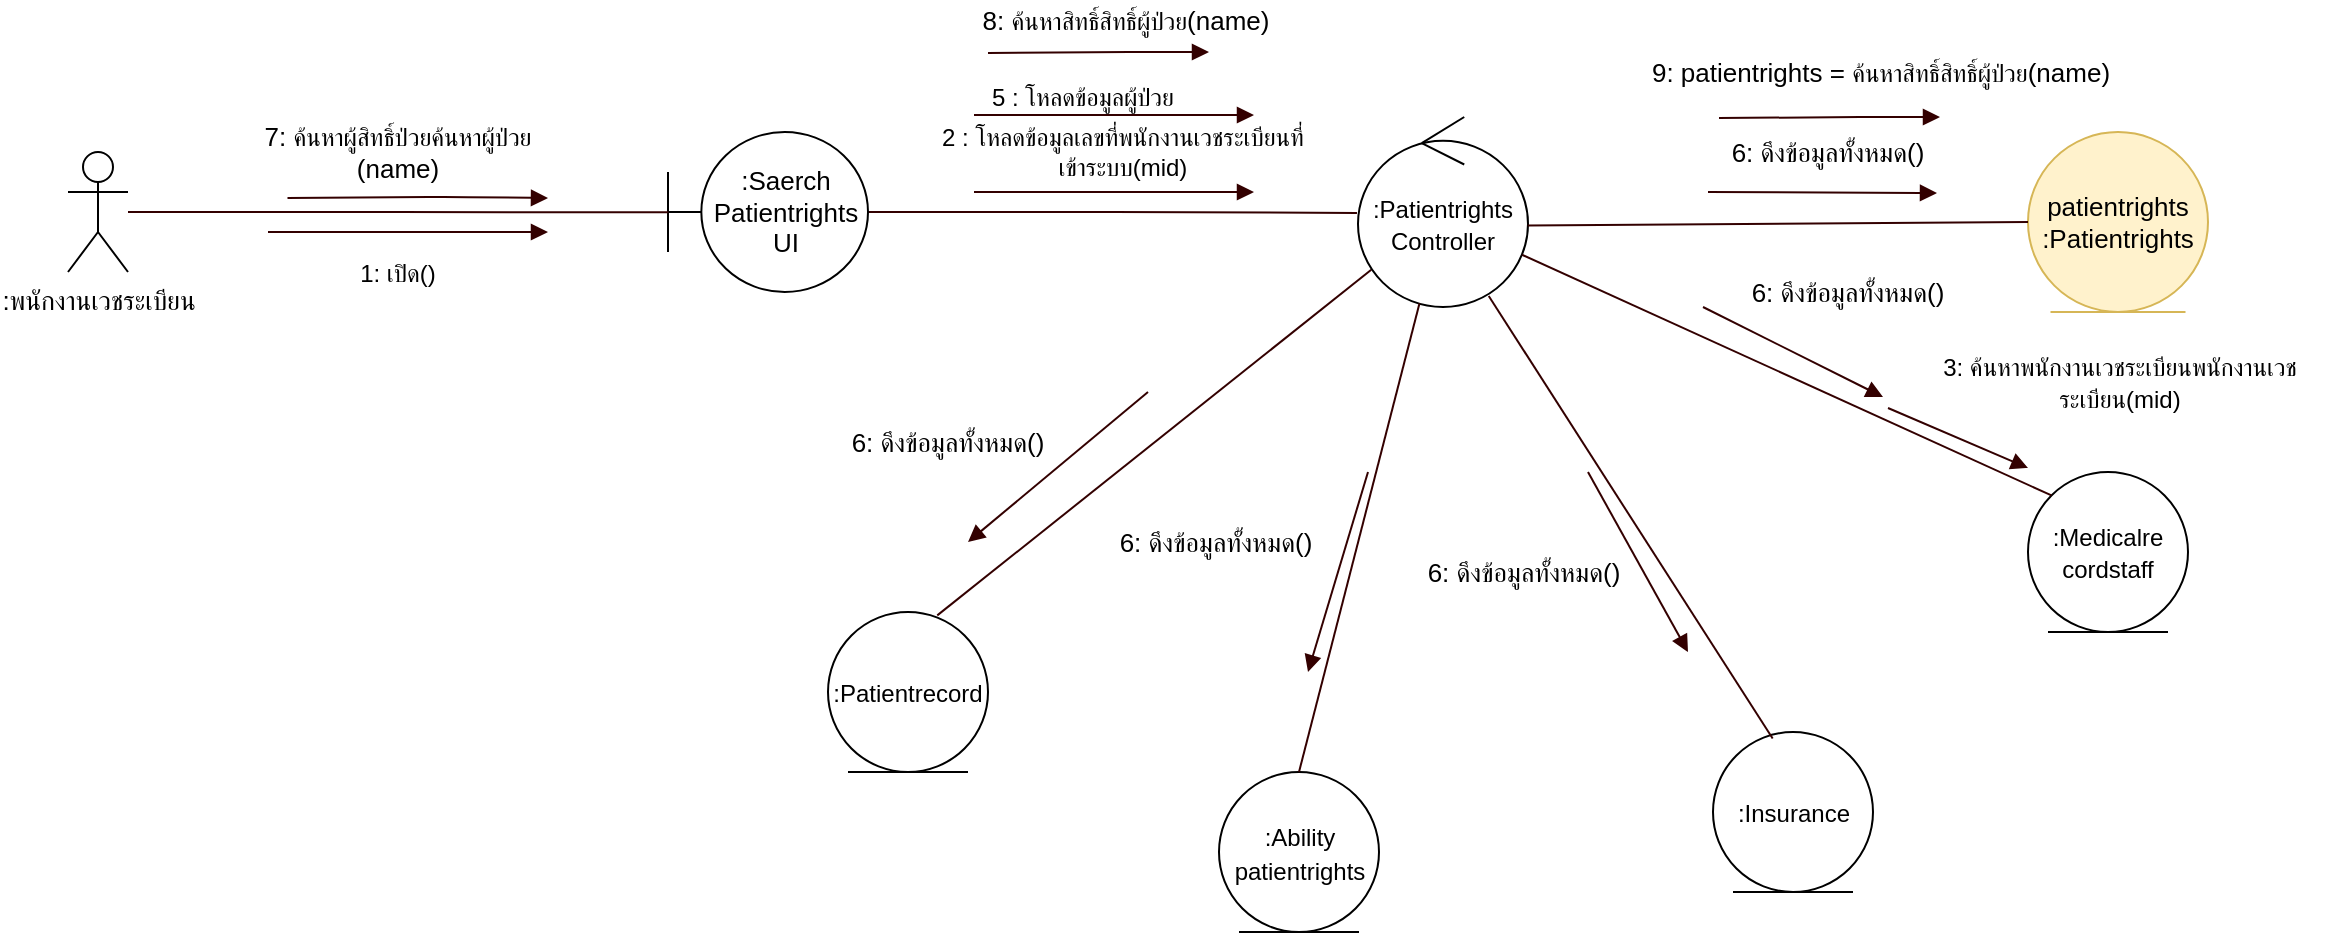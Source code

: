 <mxfile version="13.10.0" type="embed" pages="5">
    <diagram id="uq04VEFEQE6Xi56XoTHK" name="Communication Diagram">
        <mxGraphModel dx="1471" dy="305" grid="1" gridSize="10" guides="1" tooltips="1" connect="1" arrows="1" fold="1" page="1" pageScale="1" pageWidth="827" pageHeight="1169" math="0" shadow="0">
            <root>
                <mxCell id="0"/>
                <mxCell id="1" parent="0"/>
                <mxCell id="2" value="" style="edgeStyle=orthogonalEdgeStyle;rounded=0;orthogonalLoop=1;jettySize=auto;html=1;endArrow=none;endFill=0;strokeColor=#330000;entryX=-0.006;entryY=0.505;entryDx=0;entryDy=0;entryPerimeter=0;" parent="1" source="3" target="4" edge="1">
                    <mxGeometry relative="1" as="geometry">
                        <mxPoint x="250" y="510" as="targetPoint"/>
                    </mxGeometry>
                </mxCell>
                <mxCell id="3" value=":Saerch&lt;br&gt;Patientrights&lt;br style=&quot;font-size: 13px&quot;&gt;UI" style="shape=umlBoundary;whiteSpace=wrap;html=1;fontSize=13;" parent="1" vertex="1">
                    <mxGeometry x="80" y="470" width="100" height="80" as="geometry"/>
                </mxCell>
                <mxCell id="4" value="&lt;font&gt;&lt;font style=&quot;font-size: 12px&quot;&gt;:Patientrights&lt;br&gt;Controller&lt;/font&gt;&lt;br style=&quot;font-size: 13px&quot;&gt;&lt;/font&gt;" style="ellipse;shape=umlControl;whiteSpace=wrap;html=1;fontSize=13;" parent="1" vertex="1">
                    <mxGeometry x="425" y="462.5" width="85" height="95" as="geometry"/>
                </mxCell>
                <mxCell id="5" value="" style="edgeStyle=orthogonalEdgeStyle;rounded=0;orthogonalLoop=1;jettySize=auto;html=1;endArrow=none;endFill=0;strokeColor=#330000;entryX=0.002;entryY=0.502;entryDx=0;entryDy=0;entryPerimeter=0;" parent="1" source="6" target="3" edge="1">
                    <mxGeometry relative="1" as="geometry">
                        <mxPoint x="-155" y="510" as="targetPoint"/>
                    </mxGeometry>
                </mxCell>
                <mxCell id="6" value="&lt;font style=&quot;font-size: 13px&quot;&gt;:พนักงานเวชระเบียน&lt;/font&gt;" style="shape=umlActor;verticalLabelPosition=bottom;verticalAlign=top;html=1;" parent="1" vertex="1">
                    <mxGeometry x="-220" y="480" width="30" height="60" as="geometry"/>
                </mxCell>
                <mxCell id="8" value="&lt;font style=&quot;font-size: 12px&quot;&gt;:&lt;/font&gt;&lt;span style=&quot;font-size: 12px&quot;&gt;Ability&lt;br&gt;patientrights&lt;/span&gt;" style="ellipse;shape=umlEntity;whiteSpace=wrap;html=1;fontSize=14;" parent="1" vertex="1">
                    <mxGeometry x="355.5" y="790" width="80" height="80" as="geometry"/>
                </mxCell>
                <mxCell id="9" value="&lt;font style=&quot;font-size: 12px&quot;&gt;:Insurance&lt;/font&gt;" style="ellipse;shape=umlEntity;whiteSpace=wrap;html=1;fontSize=13;" parent="1" vertex="1">
                    <mxGeometry x="602.5" y="770" width="80" height="80" as="geometry"/>
                </mxCell>
                <mxCell id="10" value="&lt;font style=&quot;font-size: 12px&quot;&gt;:Medicalre&lt;br&gt;cordstaff&lt;/font&gt;" style="ellipse;shape=umlEntity;whiteSpace=wrap;html=1;fontSize=13;" parent="1" vertex="1">
                    <mxGeometry x="760" y="640" width="80" height="80" as="geometry"/>
                </mxCell>
                <mxCell id="11" value="&lt;font style=&quot;font-size: 12px&quot;&gt;:Patientrecord&lt;/font&gt;" style="ellipse;shape=umlEntity;whiteSpace=wrap;html=1;fontSize=13;" parent="1" vertex="1">
                    <mxGeometry x="160" y="710" width="80" height="80" as="geometry"/>
                </mxCell>
                <mxCell id="12" value="patientrights&lt;br style=&quot;font-size: 13px&quot;&gt;:Patientrights" style="ellipse;shape=umlEntity;whiteSpace=wrap;html=1;fillColor=#fff2cc;strokeColor=#d6b656;fontSize=13;" parent="1" vertex="1">
                    <mxGeometry x="760" y="470" width="90" height="90" as="geometry"/>
                </mxCell>
                <mxCell id="14" value="" style="endArrow=none;html=1;strokeColor=#330000;entryX=0.078;entryY=0.804;entryDx=0;entryDy=0;entryPerimeter=0;exitX=0.683;exitY=0.021;exitDx=0;exitDy=0;exitPerimeter=0;" parent="1" source="11" target="4" edge="1">
                    <mxGeometry width="50" height="50" relative="1" as="geometry">
                        <mxPoint x="350" y="650" as="sourcePoint"/>
                        <mxPoint x="400" y="600" as="targetPoint"/>
                    </mxGeometry>
                </mxCell>
                <mxCell id="15" value="" style="endArrow=none;html=1;strokeColor=#330000;exitX=0.5;exitY=0;exitDx=0;exitDy=0;" parent="1" source="8" target="4" edge="1">
                    <mxGeometry width="50" height="50" relative="1" as="geometry">
                        <mxPoint x="350" y="710" as="sourcePoint"/>
                        <mxPoint x="400" y="660" as="targetPoint"/>
                    </mxGeometry>
                </mxCell>
                <mxCell id="16" value="" style="endArrow=none;html=1;strokeColor=#330000;exitX=0.373;exitY=0.041;exitDx=0;exitDy=0;entryX=0.769;entryY=0.942;entryDx=0;entryDy=0;entryPerimeter=0;exitPerimeter=0;" parent="1" source="9" target="4" edge="1">
                    <mxGeometry width="50" height="50" relative="1" as="geometry">
                        <mxPoint x="550" y="710" as="sourcePoint"/>
                        <mxPoint x="480" y="538" as="targetPoint"/>
                    </mxGeometry>
                </mxCell>
                <mxCell id="17" value="" style="endArrow=none;html=1;strokeColor=#330000;entryX=0.965;entryY=0.725;entryDx=0;entryDy=0;entryPerimeter=0;exitX=0;exitY=0;exitDx=0;exitDy=0;" parent="1" source="10" target="4" edge="1">
                    <mxGeometry width="50" height="50" relative="1" as="geometry">
                        <mxPoint x="550" y="650" as="sourcePoint"/>
                        <mxPoint x="600" y="600" as="targetPoint"/>
                    </mxGeometry>
                </mxCell>
                <mxCell id="18" value="" style="endArrow=none;html=1;strokeColor=#330000;entryX=0;entryY=0.5;entryDx=0;entryDy=0;exitX=0.998;exitY=0.571;exitDx=0;exitDy=0;exitPerimeter=0;" parent="1" source="4" target="12" edge="1">
                    <mxGeometry width="50" height="50" relative="1" as="geometry">
                        <mxPoint x="500" y="510" as="sourcePoint"/>
                        <mxPoint x="600" y="600" as="targetPoint"/>
                    </mxGeometry>
                </mxCell>
                <mxCell id="19" value="&lt;font style=&quot;font-size: 12px&quot;&gt;1: เปิด()&lt;/font&gt;" style="text;html=1;strokeColor=none;fillColor=none;align=center;verticalAlign=middle;whiteSpace=wrap;rounded=0;fontSize=13;" parent="1" vertex="1">
                    <mxGeometry x="-80" y="530" width="50" height="20" as="geometry"/>
                </mxCell>
                <mxCell id="20" value="" style="endArrow=block;html=1;strokeColor=#330000;endFill=1;" parent="1" edge="1">
                    <mxGeometry width="50" height="50" relative="1" as="geometry">
                        <mxPoint x="-120" y="520" as="sourcePoint"/>
                        <mxPoint x="20" y="520" as="targetPoint"/>
                    </mxGeometry>
                </mxCell>
                <mxCell id="h2szp2nauUafBG718fgF-20" value="" style="endArrow=block;html=1;strokeColor=#330000;endFill=1;" parent="1" edge="1">
                    <mxGeometry width="50" height="50" relative="1" as="geometry">
                        <mxPoint x="233" y="461.5" as="sourcePoint"/>
                        <mxPoint x="373" y="461.5" as="targetPoint"/>
                    </mxGeometry>
                </mxCell>
                <mxCell id="h2szp2nauUafBG718fgF-21" value="&lt;font style=&quot;font-size: 12px&quot;&gt;5 : โหลดข้อมูลผู้ป่วย&lt;/font&gt;" style="text;html=1;strokeColor=none;fillColor=none;align=center;verticalAlign=middle;whiteSpace=wrap;rounded=0;" parent="1" vertex="1">
                    <mxGeometry x="190" y="442.5" width="195" height="20" as="geometry"/>
                </mxCell>
                <mxCell id="h2szp2nauUafBG718fgF-27" value="" style="endArrow=block;html=1;strokeColor=#330000;endFill=1;" parent="1" edge="1">
                    <mxGeometry width="50" height="50" relative="1" as="geometry">
                        <mxPoint x="320" y="600" as="sourcePoint"/>
                        <mxPoint x="230" y="675" as="targetPoint"/>
                    </mxGeometry>
                </mxCell>
                <mxCell id="h2szp2nauUafBG718fgF-29" value="" style="endArrow=block;html=1;strokeColor=#330000;endFill=1;" parent="1" edge="1">
                    <mxGeometry width="50" height="50" relative="1" as="geometry">
                        <mxPoint x="600" y="500" as="sourcePoint"/>
                        <mxPoint x="714.5" y="500.5" as="targetPoint"/>
                    </mxGeometry>
                </mxCell>
                <mxCell id="h2szp2nauUafBG718fgF-31" value="" style="endArrow=block;html=1;strokeColor=#330000;endFill=1;" parent="1" edge="1">
                    <mxGeometry width="50" height="50" relative="1" as="geometry">
                        <mxPoint x="430" y="640" as="sourcePoint"/>
                        <mxPoint x="400" y="740" as="targetPoint"/>
                    </mxGeometry>
                </mxCell>
                <mxCell id="h2szp2nauUafBG718fgF-32" value="8: &lt;font style=&quot;font-size: 12px&quot;&gt;ค้นหาสิทธิ์สิทธิ์ผู้ป่วย&lt;/font&gt;(name)" style="text;html=1;strokeColor=none;fillColor=none;align=center;verticalAlign=middle;whiteSpace=wrap;rounded=0;fontSize=13;" parent="1" vertex="1">
                    <mxGeometry x="211.5" y="404" width="193.5" height="20" as="geometry"/>
                </mxCell>
                <mxCell id="h2szp2nauUafBG718fgF-36" value="" style="endArrow=block;html=1;strokeColor=#330000;endFill=1;" parent="1" edge="1">
                    <mxGeometry width="50" height="50" relative="1" as="geometry">
                        <mxPoint x="540" y="640" as="sourcePoint"/>
                        <mxPoint x="590" y="730" as="targetPoint"/>
                    </mxGeometry>
                </mxCell>
                <mxCell id="h2szp2nauUafBG718fgF-37" value="6: ดึงข้อมูลทั้งหมด()" style="text;html=1;strokeColor=none;fillColor=none;align=center;verticalAlign=middle;whiteSpace=wrap;rounded=0;fontSize=13;" parent="1" vertex="1">
                    <mxGeometry x="610" y="540" width="120" height="20" as="geometry"/>
                </mxCell>
                <mxCell id="h2szp2nauUafBG718fgF-38" value="" style="endArrow=block;html=1;strokeColor=#330000;endFill=1;" parent="1" edge="1">
                    <mxGeometry width="50" height="50" relative="1" as="geometry">
                        <mxPoint x="597.5" y="557.5" as="sourcePoint"/>
                        <mxPoint x="687.5" y="602.5" as="targetPoint"/>
                    </mxGeometry>
                </mxCell>
                <mxCell id="z9MVR2eJeC6F_kS9CsIq-20" value="6: ดึงข้อมูลทั้งหมด()" style="text;html=1;strokeColor=none;fillColor=none;align=center;verticalAlign=middle;whiteSpace=wrap;rounded=0;fontSize=13;" parent="1" vertex="1">
                    <mxGeometry x="600" y="470" width="120" height="20" as="geometry"/>
                </mxCell>
                <mxCell id="z9MVR2eJeC6F_kS9CsIq-21" value="6: ดึงข้อมูลทั้งหมด()" style="text;html=1;strokeColor=none;fillColor=none;align=center;verticalAlign=middle;whiteSpace=wrap;rounded=0;fontSize=13;" parent="1" vertex="1">
                    <mxGeometry x="160" y="615" width="120" height="20" as="geometry"/>
                </mxCell>
                <mxCell id="z9MVR2eJeC6F_kS9CsIq-22" value="6: ดึงข้อมูลทั้งหมด()" style="text;html=1;strokeColor=none;fillColor=none;align=center;verticalAlign=middle;whiteSpace=wrap;rounded=0;fontSize=13;" parent="1" vertex="1">
                    <mxGeometry x="447.5" y="680" width="120" height="20" as="geometry"/>
                </mxCell>
                <mxCell id="z9MVR2eJeC6F_kS9CsIq-23" value="6: ดึงข้อมูลทั้งหมด()" style="text;html=1;strokeColor=none;fillColor=none;align=center;verticalAlign=middle;whiteSpace=wrap;rounded=0;fontSize=13;" parent="1" vertex="1">
                    <mxGeometry x="294" y="665" width="120" height="20" as="geometry"/>
                </mxCell>
                <mxCell id="z9MVR2eJeC6F_kS9CsIq-24" value="7:&amp;nbsp;&lt;span style=&quot;font-size: 12px&quot;&gt;ค้นหา&lt;/span&gt;&lt;span style=&quot;font-size: 12px&quot;&gt;ผู้สิทธิ์ป่วย&lt;/span&gt;&lt;span style=&quot;font-size: 12px&quot;&gt;ค้นหา&lt;/span&gt;&lt;span style=&quot;font-size: 12px&quot;&gt;ผู้ป่วย&lt;/span&gt;&lt;span style=&quot;font-size: 12px&quot;&gt;&lt;br&gt;&lt;/span&gt;(name)" style="text;html=1;strokeColor=none;fillColor=none;align=center;verticalAlign=middle;whiteSpace=wrap;rounded=0;fontSize=13;" parent="1" vertex="1">
                    <mxGeometry x="-141" y="470" width="172" height="20" as="geometry"/>
                </mxCell>
                <mxCell id="z9MVR2eJeC6F_kS9CsIq-25" value="" style="endArrow=block;html=1;strokeColor=#330000;endFill=1;" parent="1" edge="1">
                    <mxGeometry width="50" height="50" relative="1" as="geometry">
                        <mxPoint x="-110.25" y="503" as="sourcePoint"/>
                        <mxPoint x="20" y="503" as="targetPoint"/>
                        <Array as="points">
                            <mxPoint x="-29.75" y="502.5"/>
                        </Array>
                    </mxGeometry>
                </mxCell>
                <mxCell id="z9MVR2eJeC6F_kS9CsIq-27" value="" style="endArrow=block;html=1;strokeColor=#330000;endFill=1;" parent="1" edge="1">
                    <mxGeometry width="50" height="50" relative="1" as="geometry">
                        <mxPoint x="240" y="430.5" as="sourcePoint"/>
                        <mxPoint x="350.5" y="430" as="targetPoint"/>
                        <Array as="points">
                            <mxPoint x="320.5" y="430"/>
                        </Array>
                    </mxGeometry>
                </mxCell>
                <mxCell id="z9MVR2eJeC6F_kS9CsIq-28" value="9: patientrights&amp;nbsp;=&amp;nbsp;&lt;font style=&quot;font-size: 12px&quot;&gt;ค้นหาสิทธิ์สิทธิ์ผู้ป่วย&lt;/font&gt;(name)" style="text;html=1;strokeColor=none;fillColor=none;align=center;verticalAlign=middle;whiteSpace=wrap;rounded=0;fontSize=13;" parent="1" vertex="1">
                    <mxGeometry x="553.25" y="430" width="266.75" height="20" as="geometry"/>
                </mxCell>
                <mxCell id="z9MVR2eJeC6F_kS9CsIq-29" value="" style="endArrow=block;html=1;strokeColor=#330000;endFill=1;" parent="1" edge="1">
                    <mxGeometry width="50" height="50" relative="1" as="geometry">
                        <mxPoint x="605.5" y="463" as="sourcePoint"/>
                        <mxPoint x="716" y="462.5" as="targetPoint"/>
                        <Array as="points">
                            <mxPoint x="686" y="462.5"/>
                        </Array>
                    </mxGeometry>
                </mxCell>
                <mxCell id="zBfoiULTujSo1-oZpwFO-20" value="" style="endArrow=block;html=1;strokeColor=#330000;endFill=1;" parent="1" edge="1">
                    <mxGeometry width="50" height="50" relative="1" as="geometry">
                        <mxPoint x="233" y="500" as="sourcePoint"/>
                        <mxPoint x="373" y="500" as="targetPoint"/>
                    </mxGeometry>
                </mxCell>
                <mxCell id="zBfoiULTujSo1-oZpwFO-21" value="&lt;font style=&quot;font-size: 12px&quot;&gt;2 : โหลดข้อมูลเลขที่พนักงานเวชระเบียนที่เข้าระบบ(mid)&lt;/font&gt;" style="text;html=1;strokeColor=none;fillColor=none;align=center;verticalAlign=middle;whiteSpace=wrap;rounded=0;" parent="1" vertex="1">
                    <mxGeometry x="210" y="470" width="195" height="20" as="geometry"/>
                </mxCell>
                <mxCell id="zBfoiULTujSo1-oZpwFO-22" value="&lt;font style=&quot;font-size: 12px&quot;&gt;3: ค้นหาพนักงานเวชระเบียนพนักงานเวชระเบียน(mid)&lt;/font&gt;" style="text;html=1;strokeColor=none;fillColor=none;align=center;verticalAlign=middle;whiteSpace=wrap;rounded=0;fontSize=13;" parent="1" vertex="1">
                    <mxGeometry x="692" y="585" width="228" height="20" as="geometry"/>
                </mxCell>
                <mxCell id="zBfoiULTujSo1-oZpwFO-23" value="" style="endArrow=block;html=1;strokeColor=#330000;endFill=1;" parent="1" edge="1">
                    <mxGeometry width="50" height="50" relative="1" as="geometry">
                        <mxPoint x="690" y="608" as="sourcePoint"/>
                        <mxPoint x="760" y="638" as="targetPoint"/>
                    </mxGeometry>
                </mxCell>
            </root>
        </mxGraphModel>
    </diagram>
    <diagram id="9OtMg5kcq7ys0b88Z_S4" name="Class Diagram ( ทั้ง Entity, Boundary, Control">
        <mxGraphModel dx="1471" dy="305" grid="1" gridSize="10" guides="1" tooltips="1" connect="1" arrows="1" fold="1" page="1" pageScale="1" pageWidth="827" pageHeight="1169" math="0" shadow="0">
            <root>
                <mxCell id="KtXMnVQGv9gxdhzujqgW-0"/>
                <mxCell id="KtXMnVQGv9gxdhzujqgW-1" parent="KtXMnVQGv9gxdhzujqgW-0"/>
                <mxCell id="KtXMnVQGv9gxdhzujqgW-2" value="Saerch&lt;br&gt;Patientrights&lt;br&gt;UI" style="shape=umlBoundary;whiteSpace=wrap;html=1;fontSize=13;" parent="KtXMnVQGv9gxdhzujqgW-1" vertex="1">
                    <mxGeometry x="-180" y="160" width="100" height="80" as="geometry"/>
                </mxCell>
                <mxCell id="KtXMnVQGv9gxdhzujqgW-3" value="&lt;font style=&quot;font-size: 13px&quot;&gt;Patientrights&lt;br&gt;Controller&lt;br&gt;&lt;/font&gt;" style="ellipse;shape=umlControl;whiteSpace=wrap;html=1;" parent="KtXMnVQGv9gxdhzujqgW-1" vertex="1">
                    <mxGeometry x="60" y="150" width="80" height="90" as="geometry"/>
                </mxCell>
                <mxCell id="KtXMnVQGv9gxdhzujqgW-20" value="&lt;&lt;Entity&gt;&gt;&#10;Insurance" style="swimlane;fontStyle=0;childLayout=stackLayout;horizontal=1;startSize=40;fillColor=none;horizontalStack=0;resizeParent=1;resizeParentMax=0;resizeLast=0;collapsible=1;marginBottom=0;" parent="KtXMnVQGv9gxdhzujqgW-1" vertex="1">
                    <mxGeometry x="234.57" y="635.9" width="186.43" height="92" as="geometry"/>
                </mxCell>
                <mxCell id="KtXMnVQGv9gxdhzujqgW-21" value="+ id: int" style="text;strokeColor=none;fillColor=none;align=left;verticalAlign=top;spacingLeft=4;spacingRight=4;overflow=hidden;rotatable=0;points=[[0,0.5],[1,0.5]];portConstraint=eastwest;" parent="KtXMnVQGv9gxdhzujqgW-20" vertex="1">
                    <mxGeometry y="40" width="186.43" height="26" as="geometry"/>
                </mxCell>
                <mxCell id="KtXMnVQGv9gxdhzujqgW-22" value="+ Insurancecompany: string" style="text;strokeColor=none;fillColor=none;align=left;verticalAlign=top;spacingLeft=4;spacingRight=4;overflow=hidden;rotatable=0;points=[[0,0.5],[1,0.5]];portConstraint=eastwest;" parent="KtXMnVQGv9gxdhzujqgW-20" vertex="1">
                    <mxGeometry y="66" width="186.43" height="26" as="geometry"/>
                </mxCell>
                <mxCell id="KtXMnVQGv9gxdhzujqgW-30" value="" style="endArrow=diamondThin;html=1;strokeColor=#330000;endFill=0;endSize=25;" parent="KtXMnVQGv9gxdhzujqgW-1" source="KtXMnVQGv9gxdhzujqgW-20" target="KtXMnVQGv9gxdhzujqgW-78" edge="1">
                    <mxGeometry width="50" height="50" relative="1" as="geometry">
                        <mxPoint x="160" y="269.5" as="sourcePoint"/>
                        <mxPoint x="450" y="265" as="targetPoint"/>
                    </mxGeometry>
                </mxCell>
                <mxCell id="KtXMnVQGv9gxdhzujqgW-31" value="1" style="edgeLabel;html=1;align=center;verticalAlign=middle;resizable=0;points=[];fontSize=12;" parent="KtXMnVQGv9gxdhzujqgW-30" vertex="1" connectable="0">
                    <mxGeometry x="-0.814" relative="1" as="geometry">
                        <mxPoint x="23.26" y="7.94" as="offset"/>
                    </mxGeometry>
                </mxCell>
                <mxCell id="KtXMnVQGv9gxdhzujqgW-32" value="0..*" style="edgeLabel;html=1;align=center;verticalAlign=middle;resizable=0;points=[];fontSize=12;" parent="KtXMnVQGv9gxdhzujqgW-30" vertex="1" connectable="0">
                    <mxGeometry x="0.556" y="2" relative="1" as="geometry">
                        <mxPoint x="22.49" y="-11.5" as="offset"/>
                    </mxGeometry>
                </mxCell>
                <mxCell id="KtXMnVQGv9gxdhzujqgW-69" value="&lt;&lt;Entity&gt;&gt;&#10;PatientRights" style="swimlane;fontStyle=0;childLayout=stackLayout;horizontal=1;startSize=40;fillColor=#fff2cc;horizontalStack=0;resizeParent=1;resizeParentMax=0;resizeLast=0;collapsible=1;marginBottom=0;strokeColor=#d6b656;" parent="KtXMnVQGv9gxdhzujqgW-1" vertex="1">
                    <mxGeometry x="220" y="220" width="220" height="170" as="geometry">
                        <mxRectangle x="220" y="220" width="100" height="26" as="alternateBounds"/>
                    </mxGeometry>
                </mxCell>
                <mxCell id="KtXMnVQGv9gxdhzujqgW-70" value="+ id: int" style="text;strokeColor=none;fillColor=none;align=left;verticalAlign=top;spacingLeft=4;spacingRight=4;overflow=hidden;rotatable=0;points=[[0,0.5],[1,0.5]];portConstraint=eastwest;" parent="KtXMnVQGv9gxdhzujqgW-69" vertex="1">
                    <mxGeometry y="40" width="220" height="26" as="geometry"/>
                </mxCell>
                <mxCell id="KtXMnVQGv9gxdhzujqgW-71" value="+ PermissionDate: time" style="text;strokeColor=none;fillColor=none;align=left;verticalAlign=top;spacingLeft=4;spacingRight=4;overflow=hidden;rotatable=0;points=[[0,0.5],[1,0.5]];portConstraint=eastwest;" parent="KtXMnVQGv9gxdhzujqgW-69" vertex="1">
                    <mxGeometry y="66" width="220" height="26" as="geometry"/>
                </mxCell>
                <mxCell id="KtXMnVQGv9gxdhzujqgW-77" value="+ Permission: string" style="text;strokeColor=none;fillColor=none;align=left;verticalAlign=top;spacingLeft=4;spacingRight=4;overflow=hidden;rotatable=0;points=[[0,0.5],[1,0.5]];portConstraint=eastwest;" parent="KtXMnVQGv9gxdhzujqgW-69" vertex="1">
                    <mxGeometry y="92" width="220" height="26" as="geometry"/>
                </mxCell>
                <mxCell id="eFgCbqo-LIXHvoN0-QXY-0" value="+ PermissionArea: string" style="text;strokeColor=none;fillColor=none;align=left;verticalAlign=top;spacingLeft=4;spacingRight=4;overflow=hidden;rotatable=0;points=[[0,0.5],[1,0.5]];portConstraint=eastwest;" parent="KtXMnVQGv9gxdhzujqgW-69" vertex="1">
                    <mxGeometry y="118" width="220" height="26" as="geometry"/>
                </mxCell>
                <mxCell id="KtXMnVQGv9gxdhzujqgW-78" value="+ Responsible: string" style="text;strokeColor=none;fillColor=none;align=left;verticalAlign=top;spacingLeft=4;spacingRight=4;overflow=hidden;rotatable=0;points=[[0,0.5],[1,0.5]];portConstraint=eastwest;" parent="KtXMnVQGv9gxdhzujqgW-69" vertex="1">
                    <mxGeometry y="144" width="220" height="26" as="geometry"/>
                </mxCell>
                <mxCell id="KtXMnVQGv9gxdhzujqgW-79" value="&lt;&lt;Entity&gt;&gt;&#10;AbilityPatientRights" style="swimlane;fontStyle=0;childLayout=stackLayout;horizontal=1;startSize=40;fillColor=none;horizontalStack=0;resizeParent=1;resizeParentMax=0;resizeLast=0;collapsible=1;marginBottom=0;" parent="KtXMnVQGv9gxdhzujqgW-1" vertex="1">
                    <mxGeometry x="-200" y="266" width="190" height="144" as="geometry"/>
                </mxCell>
                <mxCell id="tTvDiXppMQmByJ-DRf3X-0" value="+ id: int" style="text;strokeColor=none;fillColor=none;align=left;verticalAlign=top;spacingLeft=4;spacingRight=4;overflow=hidden;rotatable=0;points=[[0,0.5],[1,0.5]];portConstraint=eastwest;" parent="KtXMnVQGv9gxdhzujqgW-79" vertex="1">
                    <mxGeometry y="40" width="190" height="26" as="geometry"/>
                </mxCell>
                <mxCell id="KtXMnVQGv9gxdhzujqgW-80" value="+ Operative: int" style="text;strokeColor=none;fillColor=none;align=left;verticalAlign=top;spacingLeft=4;spacingRight=4;overflow=hidden;rotatable=0;points=[[0,0.5],[1,0.5]];portConstraint=eastwest;" parent="KtXMnVQGv9gxdhzujqgW-79" vertex="1">
                    <mxGeometry y="66" width="190" height="26" as="geometry"/>
                </mxCell>
                <mxCell id="KtXMnVQGv9gxdhzujqgW-81" value="+ MedicalSupplies: int" style="text;strokeColor=none;fillColor=none;align=left;verticalAlign=top;spacingLeft=4;spacingRight=4;overflow=hidden;rotatable=0;points=[[0,0.5],[1,0.5]];portConstraint=eastwest;" parent="KtXMnVQGv9gxdhzujqgW-79" vertex="1">
                    <mxGeometry y="92" width="190" height="26" as="geometry"/>
                </mxCell>
                <mxCell id="KtXMnVQGv9gxdhzujqgW-82" value="+ Examine: int" style="text;strokeColor=none;fillColor=none;align=left;verticalAlign=top;spacingLeft=4;spacingRight=4;overflow=hidden;rotatable=0;points=[[0,0.5],[1,0.5]];portConstraint=eastwest;" parent="KtXMnVQGv9gxdhzujqgW-79" vertex="1">
                    <mxGeometry y="118" width="190" height="26" as="geometry"/>
                </mxCell>
                <mxCell id="Al3xBv8aZ7t-4XvISNPD-0" value="&lt;&lt;Entity&gt;&gt;&#10;Patientrecord" style="swimlane;fontStyle=0;childLayout=stackLayout;horizontal=1;startSize=30;fillColor=none;horizontalStack=0;resizeParent=1;resizeParentMax=0;resizeLast=0;collapsible=1;marginBottom=0;" parent="KtXMnVQGv9gxdhzujqgW-1" vertex="1">
                    <mxGeometry x="610" y="180" width="140" height="316" as="geometry">
                        <mxRectangle x="200" y="510" width="100" height="30" as="alternateBounds"/>
                    </mxGeometry>
                </mxCell>
                <mxCell id="Al3xBv8aZ7t-4XvISNPD-1" value="+ id: int" style="text;strokeColor=none;fillColor=none;align=left;verticalAlign=top;spacingLeft=4;spacingRight=4;overflow=hidden;rotatable=0;points=[[0,0.5],[1,0.5]];portConstraint=eastwest;" parent="Al3xBv8aZ7t-4XvISNPD-0" vertex="1">
                    <mxGeometry y="30" width="140" height="26" as="geometry"/>
                </mxCell>
                <mxCell id="Al3xBv8aZ7t-4XvISNPD-2" value="+ Name: string" style="text;strokeColor=none;fillColor=none;align=left;verticalAlign=top;spacingLeft=4;spacingRight=4;overflow=hidden;rotatable=0;points=[[0,0.5],[1,0.5]];portConstraint=eastwest;" parent="Al3xBv8aZ7t-4XvISNPD-0" vertex="1">
                    <mxGeometry y="56" width="140" height="26" as="geometry"/>
                </mxCell>
                <mxCell id="Al3xBv8aZ7t-4XvISNPD-3" value="+ Idcardnumber: int" style="text;strokeColor=none;fillColor=none;align=left;verticalAlign=top;spacingLeft=4;spacingRight=4;overflow=hidden;rotatable=0;points=[[0,0.5],[1,0.5]];portConstraint=eastwest;" parent="Al3xBv8aZ7t-4XvISNPD-0" vertex="1">
                    <mxGeometry y="82" width="140" height="26" as="geometry"/>
                </mxCell>
                <mxCell id="Al3xBv8aZ7t-4XvISNPD-4" value="+ Age: int" style="text;strokeColor=none;fillColor=none;align=left;verticalAlign=top;spacingLeft=4;spacingRight=4;overflow=hidden;rotatable=0;points=[[0,0.5],[1,0.5]];portConstraint=eastwest;" parent="Al3xBv8aZ7t-4XvISNPD-0" vertex="1">
                    <mxGeometry y="108" width="140" height="26" as="geometry"/>
                </mxCell>
                <mxCell id="Al3xBv8aZ7t-4XvISNPD-5" value="+ Bloodtype: string" style="text;strokeColor=none;fillColor=none;align=left;verticalAlign=top;spacingLeft=4;spacingRight=4;overflow=hidden;rotatable=0;points=[[0,0.5],[1,0.5]];portConstraint=eastwest;" parent="Al3xBv8aZ7t-4XvISNPD-0" vertex="1">
                    <mxGeometry y="134" width="140" height="26" as="geometry"/>
                </mxCell>
                <mxCell id="Al3xBv8aZ7t-4XvISNPD-6" value="+ Disease: string" style="text;strokeColor=none;fillColor=none;align=left;verticalAlign=top;spacingLeft=4;spacingRight=4;overflow=hidden;rotatable=0;points=[[0,0.5],[1,0.5]];portConstraint=eastwest;" parent="Al3xBv8aZ7t-4XvISNPD-0" vertex="1">
                    <mxGeometry y="160" width="140" height="26" as="geometry"/>
                </mxCell>
                <mxCell id="Al3xBv8aZ7t-4XvISNPD-7" value="+ Allergic: string" style="text;strokeColor=none;fillColor=none;align=left;verticalAlign=top;spacingLeft=4;spacingRight=4;overflow=hidden;rotatable=0;points=[[0,0.5],[1,0.5]];portConstraint=eastwest;" parent="Al3xBv8aZ7t-4XvISNPD-0" vertex="1">
                    <mxGeometry y="186" width="140" height="26" as="geometry"/>
                </mxCell>
                <mxCell id="Al3xBv8aZ7t-4XvISNPD-8" value="+ Phonenumber: string" style="text;strokeColor=none;fillColor=none;align=left;verticalAlign=top;spacingLeft=4;spacingRight=4;overflow=hidden;rotatable=0;points=[[0,0.5],[1,0.5]];portConstraint=eastwest;" parent="Al3xBv8aZ7t-4XvISNPD-0" vertex="1">
                    <mxGeometry y="212" width="140" height="26" as="geometry"/>
                </mxCell>
                <mxCell id="Al3xBv8aZ7t-4XvISNPD-9" value="+ Email: string" style="text;strokeColor=none;fillColor=none;align=left;verticalAlign=top;spacingLeft=4;spacingRight=4;overflow=hidden;rotatable=0;points=[[0,0.5],[1,0.5]];portConstraint=eastwest;" parent="Al3xBv8aZ7t-4XvISNPD-0" vertex="1">
                    <mxGeometry y="238" width="140" height="26" as="geometry"/>
                </mxCell>
                <mxCell id="Al3xBv8aZ7t-4XvISNPD-10" value="+ Home: string" style="text;strokeColor=none;fillColor=none;align=left;verticalAlign=top;spacingLeft=4;spacingRight=4;overflow=hidden;rotatable=0;points=[[0,0.5],[1,0.5]];portConstraint=eastwest;" parent="Al3xBv8aZ7t-4XvISNPD-0" vertex="1">
                    <mxGeometry y="264" width="140" height="26" as="geometry"/>
                </mxCell>
                <mxCell id="Al3xBv8aZ7t-4XvISNPD-11" value="+ Date: time" style="text;strokeColor=none;fillColor=none;align=left;verticalAlign=top;spacingLeft=4;spacingRight=4;overflow=hidden;rotatable=0;points=[[0,0.5],[1,0.5]];portConstraint=eastwest;" parent="Al3xBv8aZ7t-4XvISNPD-0" vertex="1">
                    <mxGeometry y="290" width="140" height="26" as="geometry"/>
                </mxCell>
                <mxCell id="Al3xBv8aZ7t-4XvISNPD-12" value="&lt;&lt;Entity&gt;&gt;&#10;Prename" style="swimlane;fontStyle=0;childLayout=stackLayout;horizontal=1;startSize=30;fillColor=none;horizontalStack=0;resizeParent=1;resizeParentMax=0;resizeLast=0;collapsible=1;marginBottom=0;" parent="KtXMnVQGv9gxdhzujqgW-1" vertex="1">
                    <mxGeometry x="840" y="180" width="140" height="82" as="geometry"/>
                </mxCell>
                <mxCell id="Al3xBv8aZ7t-4XvISNPD-13" value="+ id: int" style="text;strokeColor=none;fillColor=none;align=left;verticalAlign=top;spacingLeft=4;spacingRight=4;overflow=hidden;rotatable=0;points=[[0,0.5],[1,0.5]];portConstraint=eastwest;" parent="Al3xBv8aZ7t-4XvISNPD-12" vertex="1">
                    <mxGeometry y="30" width="140" height="26" as="geometry"/>
                </mxCell>
                <mxCell id="Al3xBv8aZ7t-4XvISNPD-14" value="+ prefix: string" style="text;strokeColor=none;fillColor=none;align=left;verticalAlign=top;spacingLeft=4;spacingRight=4;overflow=hidden;rotatable=0;points=[[0,0.5],[1,0.5]];portConstraint=eastwest;" parent="Al3xBv8aZ7t-4XvISNPD-12" vertex="1">
                    <mxGeometry y="56" width="140" height="26" as="geometry"/>
                </mxCell>
                <mxCell id="Al3xBv8aZ7t-4XvISNPD-15" value="&lt;&lt;Entity&gt;&gt;&#10;Gender" style="swimlane;fontStyle=0;childLayout=stackLayout;horizontal=1;startSize=30;fillColor=none;horizontalStack=0;resizeParent=1;resizeParentMax=0;resizeLast=0;collapsible=1;marginBottom=0;" parent="KtXMnVQGv9gxdhzujqgW-1" vertex="1">
                    <mxGeometry x="847" y="414" width="140" height="82" as="geometry"/>
                </mxCell>
                <mxCell id="Al3xBv8aZ7t-4XvISNPD-16" value="+ id: int" style="text;strokeColor=none;fillColor=none;align=left;verticalAlign=top;spacingLeft=4;spacingRight=4;overflow=hidden;rotatable=0;points=[[0,0.5],[1,0.5]];portConstraint=eastwest;" parent="Al3xBv8aZ7t-4XvISNPD-15" vertex="1">
                    <mxGeometry y="30" width="140" height="26" as="geometry"/>
                </mxCell>
                <mxCell id="Al3xBv8aZ7t-4XvISNPD-17" value="+ Genderstatus: string" style="text;strokeColor=none;fillColor=none;align=left;verticalAlign=top;spacingLeft=4;spacingRight=4;overflow=hidden;rotatable=0;points=[[0,0.5],[1,0.5]];portConstraint=eastwest;" parent="Al3xBv8aZ7t-4XvISNPD-15" vertex="1">
                    <mxGeometry y="56" width="140" height="26" as="geometry"/>
                </mxCell>
                <mxCell id="Al3xBv8aZ7t-4XvISNPD-18" value="&lt;&lt;Entity&gt;&gt;&#10;Medicalrecordstaff" style="swimlane;fontStyle=0;childLayout=stackLayout;horizontal=1;startSize=30;fillColor=none;horizontalStack=0;resizeParent=1;resizeParentMax=0;resizeLast=0;collapsible=1;marginBottom=0;" parent="KtXMnVQGv9gxdhzujqgW-1" vertex="1">
                    <mxGeometry x="610" y="635.9" width="140" height="82" as="geometry"/>
                </mxCell>
                <mxCell id="Al3xBv8aZ7t-4XvISNPD-19" value="+ id: int" style="text;strokeColor=none;fillColor=none;align=left;verticalAlign=top;spacingLeft=4;spacingRight=4;overflow=hidden;rotatable=0;points=[[0,0.5],[1,0.5]];portConstraint=eastwest;" parent="Al3xBv8aZ7t-4XvISNPD-18" vertex="1">
                    <mxGeometry y="30" width="140" height="26" as="geometry"/>
                </mxCell>
                <mxCell id="Al3xBv8aZ7t-4XvISNPD-20" value="+ Name: string" style="text;strokeColor=none;fillColor=none;align=left;verticalAlign=top;spacingLeft=4;spacingRight=4;overflow=hidden;rotatable=0;points=[[0,0.5],[1,0.5]];portConstraint=eastwest;" parent="Al3xBv8aZ7t-4XvISNPD-18" vertex="1">
                    <mxGeometry y="56" width="140" height="26" as="geometry"/>
                </mxCell>
                <mxCell id="Al3xBv8aZ7t-4XvISNPD-21" style="edgeStyle=none;rounded=0;orthogonalLoop=1;jettySize=auto;html=1;entryX=0;entryY=0.5;entryDx=0;entryDy=0;endArrow=none;endFill=0;fontColor=#000000;startArrow=diamondThin;startFill=0;startSize=25;exitX=1.009;exitY=0.238;exitDx=0;exitDy=0;exitPerimeter=0;" parent="KtXMnVQGv9gxdhzujqgW-1" source="Al3xBv8aZ7t-4XvISNPD-5" target="Al3xBv8aZ7t-4XvISNPD-13" edge="1">
                    <mxGeometry relative="1" as="geometry">
                        <mxPoint x="750" y="301" as="sourcePoint"/>
                    </mxGeometry>
                </mxCell>
                <mxCell id="Al3xBv8aZ7t-4XvISNPD-22" value="1" style="edgeLabel;html=1;align=center;verticalAlign=middle;resizable=0;points=[];fontColor=#000000;" parent="Al3xBv8aZ7t-4XvISNPD-21" vertex="1" connectable="0">
                    <mxGeometry x="0.826" y="2" relative="1" as="geometry">
                        <mxPoint x="-3.71" y="-19.58" as="offset"/>
                    </mxGeometry>
                </mxCell>
                <mxCell id="Al3xBv8aZ7t-4XvISNPD-23" value="0..*" style="edgeLabel;html=1;align=center;verticalAlign=middle;resizable=0;points=[];fontColor=#000000;" parent="Al3xBv8aZ7t-4XvISNPD-21" vertex="1" connectable="0">
                    <mxGeometry x="-0.587" y="-3" relative="1" as="geometry">
                        <mxPoint x="-9.59" y="-12.76" as="offset"/>
                    </mxGeometry>
                </mxCell>
                <mxCell id="Al3xBv8aZ7t-4XvISNPD-24" style="edgeStyle=none;rounded=0;orthogonalLoop=1;jettySize=auto;html=1;entryX=0;entryY=0.5;entryDx=0;entryDy=0;endArrow=none;endFill=0;fontColor=#000000;startArrow=diamondThin;startFill=0;startSize=25;" parent="KtXMnVQGv9gxdhzujqgW-1" target="Al3xBv8aZ7t-4XvISNPD-16" edge="1">
                    <mxGeometry relative="1" as="geometry">
                        <mxPoint x="751" y="333" as="sourcePoint"/>
                    </mxGeometry>
                </mxCell>
                <mxCell id="Al3xBv8aZ7t-4XvISNPD-25" value="1" style="edgeLabel;html=1;align=center;verticalAlign=middle;resizable=0;points=[];fontColor=#000000;" parent="Al3xBv8aZ7t-4XvISNPD-24" vertex="1" connectable="0">
                    <mxGeometry x="0.895" y="1" relative="1" as="geometry">
                        <mxPoint x="-11" y="-30.21" as="offset"/>
                    </mxGeometry>
                </mxCell>
                <mxCell id="Al3xBv8aZ7t-4XvISNPD-26" value="0..*" style="edgeLabel;html=1;align=center;verticalAlign=middle;resizable=0;points=[];fontColor=#000000;" parent="Al3xBv8aZ7t-4XvISNPD-24" vertex="1" connectable="0">
                    <mxGeometry x="-0.546" y="4" relative="1" as="geometry">
                        <mxPoint x="13.8" y="-9" as="offset"/>
                    </mxGeometry>
                </mxCell>
                <mxCell id="Al3xBv8aZ7t-4XvISNPD-27" style="edgeStyle=none;rounded=0;orthogonalLoop=1;jettySize=auto;html=1;entryX=0.5;entryY=0;entryDx=0;entryDy=0;endArrow=none;endFill=0;fontColor=#000000;startArrow=diamondThin;startFill=0;targetPerimeterSpacing=6;startSize=25;exitX=0.562;exitY=1.005;exitDx=0;exitDy=0;exitPerimeter=0;" parent="KtXMnVQGv9gxdhzujqgW-1" source="KtXMnVQGv9gxdhzujqgW-78" target="Al3xBv8aZ7t-4XvISNPD-18" edge="1">
                    <mxGeometry relative="1" as="geometry">
                        <mxPoint x="333.0" y="399.998" as="sourcePoint"/>
                    </mxGeometry>
                </mxCell>
                <mxCell id="Al3xBv8aZ7t-4XvISNPD-28" value="1" style="edgeLabel;html=1;align=center;verticalAlign=middle;resizable=0;points=[];fontColor=#000000;" parent="Al3xBv8aZ7t-4XvISNPD-27" vertex="1" connectable="0">
                    <mxGeometry x="0.733" y="-1" relative="1" as="geometry">
                        <mxPoint x="23.88" y="-3.45" as="offset"/>
                    </mxGeometry>
                </mxCell>
                <mxCell id="Al3xBv8aZ7t-4XvISNPD-29" value="0..*" style="edgeLabel;html=1;align=center;verticalAlign=middle;resizable=0;points=[];fontColor=#000000;" parent="Al3xBv8aZ7t-4XvISNPD-27" vertex="1" connectable="0">
                    <mxGeometry x="-0.551" y="-2" relative="1" as="geometry">
                        <mxPoint x="-25.79" y="-47.94" as="offset"/>
                    </mxGeometry>
                </mxCell>
                <mxCell id="Al3xBv8aZ7t-4XvISNPD-30" value="" style="endArrow=diamondThin;html=1;strokeColor=#330000;endFill=0;endSize=25;exitX=1;exitY=0.5;exitDx=0;exitDy=0;entryX=0;entryY=0.5;entryDx=0;entryDy=0;" parent="KtXMnVQGv9gxdhzujqgW-1" source="KtXMnVQGv9gxdhzujqgW-80" target="KtXMnVQGv9gxdhzujqgW-77" edge="1">
                    <mxGeometry width="50" height="50" relative="1" as="geometry">
                        <mxPoint x="-353.57" y="518.312" as="sourcePoint"/>
                        <mxPoint x="-170" y="450" as="targetPoint"/>
                    </mxGeometry>
                </mxCell>
                <mxCell id="Al3xBv8aZ7t-4XvISNPD-31" value="1" style="edgeLabel;html=1;align=center;verticalAlign=middle;resizable=0;points=[];fontSize=12;" parent="Al3xBv8aZ7t-4XvISNPD-30" vertex="1" connectable="0">
                    <mxGeometry x="-0.814" relative="1" as="geometry">
                        <mxPoint x="20" y="9.31" as="offset"/>
                    </mxGeometry>
                </mxCell>
                <mxCell id="Al3xBv8aZ7t-4XvISNPD-32" value="0..*" style="edgeLabel;html=1;align=center;verticalAlign=middle;resizable=0;points=[];fontSize=12;" parent="Al3xBv8aZ7t-4XvISNPD-30" vertex="1" connectable="0">
                    <mxGeometry x="0.556" y="2" relative="1" as="geometry">
                        <mxPoint x="21.93" y="-17.35" as="offset"/>
                    </mxGeometry>
                </mxCell>
                <mxCell id="Al3xBv8aZ7t-4XvISNPD-33" value="" style="endArrow=diamondThin;html=1;strokeColor=#330000;entryX=1;entryY=0.5;entryDx=0;entryDy=0;endFill=0;endSize=25;exitX=0;exitY=0.5;exitDx=0;exitDy=0;" parent="KtXMnVQGv9gxdhzujqgW-1" source="Al3xBv8aZ7t-4XvISNPD-6" target="KtXMnVQGv9gxdhzujqgW-70" edge="1">
                    <mxGeometry width="50" height="50" relative="1" as="geometry">
                        <mxPoint x="370.0" y="400.002" as="sourcePoint"/>
                        <mxPoint x="553.57" y="331.69" as="targetPoint"/>
                    </mxGeometry>
                </mxCell>
                <mxCell id="Al3xBv8aZ7t-4XvISNPD-34" value="1" style="edgeLabel;html=1;align=center;verticalAlign=middle;resizable=0;points=[];fontSize=12;" parent="Al3xBv8aZ7t-4XvISNPD-33" vertex="1" connectable="0">
                    <mxGeometry x="-0.814" relative="1" as="geometry">
                        <mxPoint y="-11" as="offset"/>
                    </mxGeometry>
                </mxCell>
                <mxCell id="Al3xBv8aZ7t-4XvISNPD-35" value="0..*" style="edgeLabel;html=1;align=center;verticalAlign=middle;resizable=0;points=[];fontSize=12;" parent="Al3xBv8aZ7t-4XvISNPD-33" vertex="1" connectable="0">
                    <mxGeometry x="0.556" y="2" relative="1" as="geometry">
                        <mxPoint x="2.96" y="-32.64" as="offset"/>
                    </mxGeometry>
                </mxCell>
                <mxCell id="Al3xBv8aZ7t-4XvISNPD-36" value="" style="endArrow=diamondThin;html=1;strokeColor=#330000;endFill=0;endSize=25;exitX=0.5;exitY=0;exitDx=0;exitDy=0;" parent="KtXMnVQGv9gxdhzujqgW-1" source="Al3xBv8aZ7t-4XvISNPD-18" target="Al3xBv8aZ7t-4XvISNPD-11" edge="1">
                    <mxGeometry width="50" height="50" relative="1" as="geometry">
                        <mxPoint x="400.0" y="450.002" as="sourcePoint"/>
                        <mxPoint x="583.57" y="381.69" as="targetPoint"/>
                    </mxGeometry>
                </mxCell>
                <mxCell id="Al3xBv8aZ7t-4XvISNPD-37" value="1" style="edgeLabel;html=1;align=center;verticalAlign=middle;resizable=0;points=[];fontSize=12;" parent="Al3xBv8aZ7t-4XvISNPD-36" vertex="1" connectable="0">
                    <mxGeometry x="-0.814" relative="1" as="geometry">
                        <mxPoint x="24.66" y="-4.02" as="offset"/>
                    </mxGeometry>
                </mxCell>
                <mxCell id="Al3xBv8aZ7t-4XvISNPD-38" value="0..*" style="edgeLabel;html=1;align=center;verticalAlign=middle;resizable=0;points=[];fontSize=12;" parent="Al3xBv8aZ7t-4XvISNPD-36" vertex="1" connectable="0">
                    <mxGeometry x="0.556" y="2" relative="1" as="geometry">
                        <mxPoint x="22" y="13.1" as="offset"/>
                    </mxGeometry>
                </mxCell>
            </root>
        </mxGraphModel>
    </diagram>
    <diagram id="bKuJ9HDTIBWNmMeNKlTZ" name="System Activity Diagram">
        &#xa;        &#xa;&#xa;
        <mxGraphModel dx="704" dy="575" grid="1" gridSize="10" guides="1" tooltips="1" connect="1" arrows="1" fold="1" page="1" pageScale="1" pageWidth="827" pageHeight="1169" math="0" shadow="0">
            &#xa;            &#xa;&#xa;
            <root>
                &#xa;                &#xa;&#xa;
                <mxCell id="Hbqb-1Qobj14XvleTHor-0"/>
                &#xa;                &#xa;&#xa;
                <mxCell id="Hbqb-1Qobj14XvleTHor-1" parent="Hbqb-1Qobj14XvleTHor-0"/>
                &#xa;                &#xa;&#xa;
                <mxCell id="Hbqb-1Qobj14XvleTHor-2" value="ระบบย่อย ระบบค้นหาสิทธิ์ผู้ป่วย" style="shape=umlFrame;whiteSpace=wrap;html=1;width=201;height=20;" parent="Hbqb-1Qobj14XvleTHor-1" vertex="1">
                    &#xa;                    &#xa;&#xa;
                    <mxGeometry x="39" y="40" width="761" height="1120" as="geometry"/>
                    &#xa;                    &#xa;&#xa;
                </mxCell>
                &#xa;                &#xa;&#xa;
                <mxCell id="Hbqb-1Qobj14XvleTHor-3" value="" style="shape=table;html=1;whiteSpace=wrap;startSize=0;container=1;collapsible=0;childLayout=tableLayout;" parent="Hbqb-1Qobj14XvleTHor-1" vertex="1">
                    &#xa;                    &#xa;&#xa;
                    <mxGeometry x="80" y="80" width="680" height="1040" as="geometry"/>
                    &#xa;                    &#xa;&#xa;
                </mxCell>
                &#xa;                &#xa;&#xa;
                <mxCell id="Hbqb-1Qobj14XvleTHor-4" value="" style="shape=partialRectangle;html=1;whiteSpace=wrap;collapsible=0;dropTarget=0;pointerEvents=0;fillColor=none;top=0;left=0;bottom=0;right=0;points=[[0,0.5],[1,0.5]];portConstraint=eastwest;" parent="Hbqb-1Qobj14XvleTHor-3" vertex="1">
                    &#xa;                    &#xa;&#xa;
                    <mxGeometry width="680" height="48" as="geometry"/>
                    &#xa;                    &#xa;&#xa;
                </mxCell>
                &#xa;                &#xa;&#xa;
                <mxCell id="Hbqb-1Qobj14XvleTHor-5" value="&lt;span style=&quot;font-family: &amp;#34;th sarabunpsk&amp;#34; , sans-serif&quot;&gt;พนักงานเวชระเบียน&lt;/span&gt;" style="shape=partialRectangle;html=1;whiteSpace=wrap;connectable=0;overflow=hidden;fillColor=none;top=0;left=0;bottom=0;right=0;" parent="Hbqb-1Qobj14XvleTHor-4" vertex="1">
                    &#xa;                    &#xa;&#xa;
                    <mxGeometry width="270" height="48" as="geometry"/>
                    &#xa;                    &#xa;&#xa;
                </mxCell>
                &#xa;                &#xa;&#xa;
                <mxCell id="Hbqb-1Qobj14XvleTHor-6" value="ระบบ" style="shape=partialRectangle;html=1;whiteSpace=wrap;connectable=0;overflow=hidden;fillColor=none;top=0;left=0;bottom=0;right=0;" parent="Hbqb-1Qobj14XvleTHor-4" vertex="1">
                    &#xa;                    &#xa;&#xa;
                    <mxGeometry x="270" width="410" height="48" as="geometry"/>
                    &#xa;                    &#xa;&#xa;
                </mxCell>
                &#xa;                &#xa;&#xa;
                <mxCell id="Hbqb-1Qobj14XvleTHor-7" value="" style="shape=partialRectangle;html=1;whiteSpace=wrap;collapsible=0;dropTarget=0;pointerEvents=0;fillColor=none;top=0;left=0;bottom=0;right=0;points=[[0,0.5],[1,0.5]];portConstraint=eastwest;" parent="Hbqb-1Qobj14XvleTHor-3" vertex="1">
                    &#xa;                    &#xa;&#xa;
                    <mxGeometry y="48" width="680" height="992" as="geometry"/>
                    &#xa;                    &#xa;&#xa;
                </mxCell>
                &#xa;                &#xa;&#xa;
                <mxCell id="Hbqb-1Qobj14XvleTHor-8" value="" style="shape=partialRectangle;html=1;whiteSpace=wrap;connectable=0;overflow=hidden;fillColor=none;top=0;left=0;bottom=0;right=0;" parent="Hbqb-1Qobj14XvleTHor-7" vertex="1">
                    &#xa;                    &#xa;&#xa;
                    <mxGeometry width="270" height="992" as="geometry"/>
                    &#xa;                    &#xa;&#xa;
                </mxCell>
                &#xa;                &#xa;&#xa;
                <mxCell id="Hbqb-1Qobj14XvleTHor-9" value="" style="shape=partialRectangle;html=1;whiteSpace=wrap;connectable=0;overflow=hidden;fillColor=none;top=0;left=0;bottom=0;right=0;" parent="Hbqb-1Qobj14XvleTHor-7" vertex="1">
                    &#xa;                    &#xa;&#xa;
                    <mxGeometry x="270" width="410" height="992" as="geometry"/>
                    &#xa;                    &#xa;&#xa;
                </mxCell>
                &#xa;                &#xa;&#xa;
                <mxCell id="Hbqb-1Qobj14XvleTHor-10" value="&lt;font style=&quot;vertical-align: inherit&quot;&gt;&lt;font style=&quot;vertical-align: inherit&quot;&gt;เปิดหน้าจอ&lt;/font&gt;&lt;/font&gt;" style="rounded=1;whiteSpace=wrap;html=1;arcSize=40;fontColor=#000000;fillColor=#ffffc0;strokeColor=#ff0000;" parent="Hbqb-1Qobj14XvleTHor-1" vertex="1">
                    &#xa;                    &#xa;&#xa;
                    <mxGeometry x="150" y="210" width="120" height="40" as="geometry"/>
                    &#xa;                    &#xa;&#xa;
                </mxCell>
                &#xa;                &#xa;&#xa;
                <mxCell id="Hbqb-1Qobj14XvleTHor-11" value="" style="edgeStyle=orthogonalEdgeStyle;html=1;verticalAlign=bottom;endArrow=open;endSize=8;strokeColor=#ff0000;entryX=0;entryY=0.5;entryDx=0;entryDy=0;" parent="Hbqb-1Qobj14XvleTHor-1" source="Hbqb-1Qobj14XvleTHor-10" target="Hbqb-1Qobj14XvleTHor-51" edge="1">
                    &#xa;                    &#xa;&#xa;
                    <mxGeometry relative="1" as="geometry">
                        &#xa;                        &#xa;&#xa;
                        <mxPoint x="590" y="250" as="targetPoint"/>
                        &#xa;                        &#xa;&#xa;
                    </mxGeometry>
                    &#xa;                    &#xa;&#xa;
                </mxCell>
                &#xa;                &#xa;&#xa;
                <mxCell id="Hbqb-1Qobj14XvleTHor-17" value="แสดงหน้าจอ" style="rounded=1;whiteSpace=wrap;html=1;arcSize=40;fontColor=#000000;fillColor=#ffffc0;strokeColor=#ff0000;" parent="Hbqb-1Qobj14XvleTHor-1" vertex="1">
                    &#xa;                    &#xa;&#xa;
                    <mxGeometry x="538.5" y="640" width="120" height="40" as="geometry"/>
                    &#xa;                    &#xa;&#xa;
                </mxCell>
                &#xa;                &#xa;&#xa;
                <mxCell id="Hbqb-1Qobj14XvleTHor-18" value="" style="ellipse;html=1;shape=endState;fillColor=#000000;strokeColor=#ff0000;" parent="Hbqb-1Qobj14XvleTHor-1" vertex="1">
                    &#xa;                    &#xa;&#xa;
                    <mxGeometry x="230" y="1065" width="30" height="30" as="geometry"/>
                    &#xa;                    &#xa;&#xa;
                </mxCell>
                &#xa;                &#xa;&#xa;
                <mxCell id="Hbqb-1Qobj14XvleTHor-19" value="" style="ellipse;html=1;shape=startState;fillColor=#000000;strokeColor=#ff0000;" parent="Hbqb-1Qobj14XvleTHor-1" vertex="1">
                    &#xa;                    &#xa;&#xa;
                    <mxGeometry x="195" y="140" width="30" height="30" as="geometry"/>
                    &#xa;                    &#xa;&#xa;
                </mxCell>
                &#xa;                &#xa;&#xa;
                <mxCell id="Hbqb-1Qobj14XvleTHor-20" value="" style="edgeStyle=orthogonalEdgeStyle;html=1;verticalAlign=bottom;endArrow=open;endSize=8;strokeColor=#ff0000;" parent="Hbqb-1Qobj14XvleTHor-1" source="Hbqb-1Qobj14XvleTHor-19" edge="1">
                    &#xa;                    &#xa;&#xa;
                    <mxGeometry relative="1" as="geometry">
                        &#xa;                        &#xa;&#xa;
                        <mxPoint x="210" y="210" as="targetPoint"/>
                        &#xa;                        &#xa;&#xa;
                    </mxGeometry>
                    &#xa;                    &#xa;&#xa;
                </mxCell>
                &#xa;                &#xa;&#xa;
                <mxCell id="Hbqb-1Qobj14XvleTHor-21" value="กดค้นหา" style="rounded=1;whiteSpace=wrap;html=1;arcSize=40;fontColor=#000000;fillColor=#ffffc0;strokeColor=#ff0000;" parent="Hbqb-1Qobj14XvleTHor-1" vertex="1">
                    &#xa;                    &#xa;&#xa;
                    <mxGeometry x="170" y="632" width="120" height="40" as="geometry"/>
                    &#xa;                    &#xa;&#xa;
                </mxCell>
                &#xa;                &#xa;&#xa;
                <mxCell id="Hbqb-1Qobj14XvleTHor-23" value="&lt;span&gt;กรอกชื่อ&lt;/span&gt;ผู้ป่วยลงใน&lt;span&gt;&amp;nbsp;Textfield&lt;/span&gt;" style="rounded=1;whiteSpace=wrap;html=1;arcSize=40;fontColor=#000000;fillColor=#ffffc0;strokeColor=#ff0000;" parent="Hbqb-1Qobj14XvleTHor-1" vertex="1">
                    &#xa;                    &#xa;&#xa;
                    <mxGeometry x="170" y="497" width="120" height="40" as="geometry"/>
                    &#xa;                    &#xa;&#xa;
                </mxCell>
                &#xa;                &#xa;&#xa;
                <mxCell id="Hbqb-1Qobj14XvleTHor-24" value="" style="edgeStyle=orthogonalEdgeStyle;html=1;verticalAlign=bottom;endArrow=open;endSize=8;strokeColor=#ff0000;entryX=0.5;entryY=0;entryDx=0;entryDy=0;" parent="Hbqb-1Qobj14XvleTHor-1" source="Hbqb-1Qobj14XvleTHor-23" target="rMq1oGxuymZiXaLFT7fb-0" edge="1">
                    &#xa;                    &#xa;&#xa;
                    <mxGeometry relative="1" as="geometry">
                        &#xa;                        &#xa;&#xa;
                        <mxPoint x="230" y="557" as="targetPoint"/>
                        &#xa;                        &#xa;&#xa;
                    </mxGeometry>
                    &#xa;                    &#xa;&#xa;
                </mxCell>
                &#xa;                &#xa;&#xa;
                <mxCell id="Hbqb-1Qobj14XvleTHor-28" value="" style="edgeStyle=orthogonalEdgeStyle;html=1;verticalAlign=bottom;endArrow=open;endSize=8;strokeColor=#ff0000;entryX=0.5;entryY=0;entryDx=0;entryDy=0;exitX=0.5;exitY=1;exitDx=0;exitDy=0;" parent="Hbqb-1Qobj14XvleTHor-1" source="rMq1oGxuymZiXaLFT7fb-3" target="Hbqb-1Qobj14XvleTHor-45" edge="1">
                    &#xa;                    &#xa;&#xa;
                    <mxGeometry relative="1" as="geometry">
                        &#xa;                        &#xa;&#xa;
                        <mxPoint x="598.5" y="780" as="targetPoint"/>
                        &#xa;                        &#xa;&#xa;
                        <Array as="points">
                            &#xa;                            &#xa;&#xa;
                            <mxPoint x="600" y="820"/>
                            &#xa;                            &#xa;&#xa;
                            <mxPoint x="600" y="820"/>
                            &#xa;                            &#xa;&#xa;
                        </Array>
                        &#xa;                        &#xa;&#xa;
                        <mxPoint x="254" y="1129.5" as="sourcePoint"/>
                        &#xa;                        &#xa;&#xa;
                    </mxGeometry>
                    &#xa;                    &#xa;&#xa;
                </mxCell>
                &#xa;                &#xa;&#xa;
                <mxCell id="Hbqb-1Qobj14XvleTHor-30" value="" style="edgeStyle=orthogonalEdgeStyle;html=1;verticalAlign=bottom;endArrow=open;endSize=8;strokeColor=#ff0000;exitX=0.5;exitY=1;exitDx=0;exitDy=0;" parent="Hbqb-1Qobj14XvleTHor-1" source="M_eq6HTt8-xDaxbZGKdd-0" target="M_eq6HTt8-xDaxbZGKdd-4" edge="1">
                    &#xa;                    &#xa;&#xa;
                    <mxGeometry relative="1" as="geometry">
                        &#xa;                        &#xa;&#xa;
                        <mxPoint x="241" y="465" as="targetPoint"/>
                        &#xa;                        &#xa;&#xa;
                        <mxPoint x="599" y="540" as="sourcePoint"/>
                        &#xa;                        &#xa;&#xa;
                        <Array as="points"/>
                        &#xa;                        &#xa;&#xa;
                    </mxGeometry>
                    &#xa;                    &#xa;&#xa;
                </mxCell>
                &#xa;                &#xa;&#xa;
                <mxCell id="Hbqb-1Qobj14XvleTHor-45" value="ตรวจสอบว่าผู้ป่วยมีสิทธิ์หรือไม่" style="rhombus;whiteSpace=wrap;html=1;fillColor=#ffffc0;strokeColor=#ff0000;" parent="Hbqb-1Qobj14XvleTHor-1" vertex="1">
                    &#xa;                    &#xa;&#xa;
                    <mxGeometry x="510" y="830" width="180" height="70" as="geometry"/>
                    &#xa;                    &#xa;&#xa;
                </mxCell>
                &#xa;                &#xa;&#xa;
                <mxCell id="Hbqb-1Qobj14XvleTHor-47" value="" style="edgeStyle=orthogonalEdgeStyle;html=1;align=left;verticalAlign=top;endArrow=open;endSize=8;strokeColor=#ff0000;" parent="Hbqb-1Qobj14XvleTHor-1" source="Ff7vZJIO7-Za2Zly2yPD-7" target="Hbqb-1Qobj14XvleTHor-18" edge="1">
                    &#xa;                    &#xa;&#xa;
                    <mxGeometry x="-1" y="42" relative="1" as="geometry">
                        &#xa;                        &#xa;&#xa;
                        <mxPoint x="209" y="1305" as="targetPoint"/>
                        &#xa;                        &#xa;&#xa;
                        <mxPoint x="-1" y="-10" as="offset"/>
                        &#xa;                        &#xa;&#xa;
                        <Array as="points">
                            &#xa;                            &#xa;&#xa;
                            <mxPoint x="599" y="1040"/>
                            &#xa;                            &#xa;&#xa;
                            <mxPoint x="245" y="1040"/>
                            &#xa;                            &#xa;&#xa;
                        </Array>
                        &#xa;                        &#xa;&#xa;
                    </mxGeometry>
                    &#xa;                    &#xa;&#xa;
                </mxCell>
                &#xa;                &#xa;&#xa;
                <mxCell id="Hbqb-1Qobj14XvleTHor-48" value="ตรวจสอบว่ามีสิทธิ์&lt;br&gt;เข้าถึงหรือไม่" style="rhombus;whiteSpace=wrap;html=1;fillColor=#ffffc0;strokeColor=#ff0000;" parent="Hbqb-1Qobj14XvleTHor-1" vertex="1">
                    &#xa;                    &#xa;&#xa;
                    <mxGeometry x="529" y="270" width="140" height="68" as="geometry"/>
                    &#xa;                    &#xa;&#xa;
                </mxCell>
                &#xa;                &#xa;&#xa;
                <mxCell id="Hbqb-1Qobj14XvleTHor-50" value="[ no ]" style="edgeStyle=orthogonalEdgeStyle;html=1;align=left;verticalAlign=bottom;endArrow=open;endSize=8;strokeColor=#ff0000;entryX=1;entryY=0.5;entryDx=0;entryDy=0;exitX=1;exitY=0.5;exitDx=0;exitDy=0;" parent="Hbqb-1Qobj14XvleTHor-1" source="Hbqb-1Qobj14XvleTHor-48" target="Hbqb-1Qobj14XvleTHor-18" edge="1">
                    &#xa;                    &#xa;&#xa;
                    <mxGeometry x="-0.978" y="14" relative="1" as="geometry">
                        &#xa;                        &#xa;&#xa;
                        <mxPoint x="659" y="1189" as="targetPoint"/>
                        &#xa;                        &#xa;&#xa;
                        <Array as="points">
                            &#xa;                            &#xa;&#xa;
                            <mxPoint x="710" y="304"/>
                            &#xa;                            &#xa;&#xa;
                            <mxPoint x="710" y="1080"/>
                            &#xa;                            &#xa;&#xa;
                        </Array>
                        &#xa;                        &#xa;&#xa;
                        <mxPoint x="656.912" y="323" as="sourcePoint"/>
                        &#xa;                        &#xa;&#xa;
                        <mxPoint as="offset"/>
                        &#xa;                        &#xa;&#xa;
                    </mxGeometry>
                    &#xa;                    &#xa;&#xa;
                </mxCell>
                &#xa;                &#xa;&#xa;
                <mxCell id="Hbqb-1Qobj14XvleTHor-51" value="โหลดข้อมูล&lt;br&gt;สถานะ" style="rounded=1;whiteSpace=wrap;html=1;arcSize=40;fontColor=#000000;fillColor=#ffffc0;strokeColor=#ff0000;" parent="Hbqb-1Qobj14XvleTHor-1" vertex="1">
                    &#xa;                    &#xa;&#xa;
                    <mxGeometry x="539" y="210" width="120" height="40" as="geometry"/>
                    &#xa;                    &#xa;&#xa;
                </mxCell>
                &#xa;                &#xa;&#xa;
                <mxCell id="Hbqb-1Qobj14XvleTHor-52" value="" style="edgeStyle=orthogonalEdgeStyle;html=1;verticalAlign=bottom;endArrow=open;endSize=8;strokeColor=#ff0000;entryX=0.5;entryY=0;entryDx=0;entryDy=0;" parent="Hbqb-1Qobj14XvleTHor-1" source="Hbqb-1Qobj14XvleTHor-51" target="Hbqb-1Qobj14XvleTHor-48" edge="1">
                    &#xa;                    &#xa;&#xa;
                    <mxGeometry relative="1" as="geometry">
                        &#xa;                        &#xa;&#xa;
                        <mxPoint x="599" y="250" as="targetPoint"/>
                        &#xa;                        &#xa;&#xa;
                    </mxGeometry>
                    &#xa;                    &#xa;&#xa;
                </mxCell>
                &#xa;                &#xa;&#xa;
                <mxCell id="Ff7vZJIO7-Za2Zly2yPD-0" value="โหลดข้อมูล&lt;br&gt;&lt;span&gt;พนักงานเวชระเบียน&lt;/span&gt;" style="rounded=1;whiteSpace=wrap;html=1;arcSize=40;fontColor=#000000;fillColor=#ffffc0;strokeColor=#ff0000;" parent="Hbqb-1Qobj14XvleTHor-1" vertex="1">
                    &#xa;                    &#xa;&#xa;
                    <mxGeometry x="539" y="365" width="120" height="40" as="geometry"/>
                    &#xa;                    &#xa;&#xa;
                </mxCell>
                &#xa;                &#xa;&#xa;
                <mxCell id="Ff7vZJIO7-Za2Zly2yPD-1" value="[ yes ]" style="edgeStyle=orthogonalEdgeStyle;html=1;align=left;verticalAlign=top;endArrow=open;endSize=8;strokeColor=#ff0000;entryX=0.5;entryY=0;entryDx=0;entryDy=0;" parent="Hbqb-1Qobj14XvleTHor-1" source="Hbqb-1Qobj14XvleTHor-48" target="Ff7vZJIO7-Za2Zly2yPD-0" edge="1">
                    &#xa;                    &#xa;&#xa;
                    <mxGeometry x="-1" relative="1" as="geometry">
                        &#xa;                        &#xa;&#xa;
                        <mxPoint x="599" y="470" as="targetPoint"/>
                        &#xa;                        &#xa;&#xa;
                        <mxPoint x="599" y="338.0" as="sourcePoint"/>
                        &#xa;                        &#xa;&#xa;
                    </mxGeometry>
                    &#xa;                    &#xa;&#xa;
                </mxCell>
                &#xa;                &#xa;&#xa;
                <mxCell id="Ff7vZJIO7-Za2Zly2yPD-6" value="" style="edgeStyle=orthogonalEdgeStyle;html=1;verticalAlign=bottom;endArrow=open;endSize=8;strokeColor=#ff0000;exitX=0.5;exitY=1;exitDx=0;exitDy=0;entryX=0.5;entryY=0;entryDx=0;entryDy=0;" parent="Hbqb-1Qobj14XvleTHor-1" source="Hbqb-1Qobj14XvleTHor-17" target="Hbqb-1Qobj14XvleTHor-23" edge="1">
                    &#xa;                    &#xa;&#xa;
                    <mxGeometry relative="1" as="geometry">
                        &#xa;                        &#xa;&#xa;
                        <mxPoint x="230" y="360" as="targetPoint"/>
                        &#xa;                        &#xa;&#xa;
                        <mxPoint x="609" y="732.5" as="sourcePoint"/>
                        &#xa;                        &#xa;&#xa;
                        <Array as="points">
                            &#xa;                            &#xa;&#xa;
                            <mxPoint x="599" y="700"/>
                            &#xa;                            &#xa;&#xa;
                            <mxPoint x="460" y="700"/>
                            &#xa;                            &#xa;&#xa;
                            <mxPoint x="460" y="470"/>
                            &#xa;                            &#xa;&#xa;
                            <mxPoint x="230" y="470"/>
                            &#xa;                            &#xa;&#xa;
                        </Array>
                        &#xa;                        &#xa;&#xa;
                    </mxGeometry>
                    &#xa;                    &#xa;&#xa;
                </mxCell>
                &#xa;                &#xa;&#xa;
                <mxCell id="Ff7vZJIO7-Za2Zly2yPD-7" value="&lt;span&gt;แสดงสิทธิ์ลงใน table&lt;/span&gt;" style="rounded=1;whiteSpace=wrap;html=1;arcSize=40;fontColor=#000000;fillColor=#ffffc0;strokeColor=#ff0000;" parent="Hbqb-1Qobj14XvleTHor-1" vertex="1">
                    &#xa;                    &#xa;&#xa;
                    <mxGeometry x="540" y="990" width="120" height="40" as="geometry"/>
                    &#xa;                    &#xa;&#xa;
                </mxCell>
                &#xa;                &#xa;&#xa;
                <mxCell id="Ff7vZJIO7-Za2Zly2yPD-9" value="" style="edgeStyle=orthogonalEdgeStyle;html=1;align=left;verticalAlign=top;endArrow=open;endSize=8;strokeColor=#ff0000;" parent="Hbqb-1Qobj14XvleTHor-1" source="M_eq6HTt8-xDaxbZGKdd-19" target="Ff7vZJIO7-Za2Zly2yPD-7" edge="1">
                    &#xa;                    &#xa;&#xa;
                    <mxGeometry x="-1" y="20" relative="1" as="geometry">
                        &#xa;                        &#xa;&#xa;
                        <mxPoint x="599" y="1180.0" as="targetPoint"/>
                        &#xa;                        &#xa;&#xa;
                        <mxPoint x="599" y="850" as="sourcePoint"/>
                        &#xa;                        &#xa;&#xa;
                        <mxPoint as="offset"/>
                        &#xa;                        &#xa;&#xa;
                    </mxGeometry>
                    &#xa;                    &#xa;&#xa;
                </mxCell>
                &#xa;                &#xa;&#xa;
                <mxCell id="Ff7vZJIO7-Za2Zly2yPD-8" value="แสดงข้อความไม่พบสิทธิ์" style="rounded=1;whiteSpace=wrap;html=1;arcSize=40;fontColor=#000000;fillColor=#ffffc0;strokeColor=#ff0000;" parent="Hbqb-1Qobj14XvleTHor-1" vertex="1">
                    &#xa;                    &#xa;&#xa;
                    <mxGeometry x="390" y="990" width="120" height="40" as="geometry"/>
                    &#xa;                    &#xa;&#xa;
                </mxCell>
                &#xa;                &#xa;&#xa;
                <mxCell id="Ff7vZJIO7-Za2Zly2yPD-11" value="[ no ]" style="edgeStyle=orthogonalEdgeStyle;html=1;align=left;verticalAlign=bottom;endArrow=open;endSize=8;strokeColor=#ff0000;entryX=0.5;entryY=0;entryDx=0;entryDy=0;exitX=0;exitY=0.5;exitDx=0;exitDy=0;" parent="Hbqb-1Qobj14XvleTHor-1" source="Hbqb-1Qobj14XvleTHor-45" target="Ff7vZJIO7-Za2Zly2yPD-8" edge="1">
                    &#xa;                    &#xa;&#xa;
                    <mxGeometry x="0.027" y="20" relative="1" as="geometry">
                        &#xa;                        &#xa;&#xa;
                        <mxPoint x="170" y="435.0" as="targetPoint"/>
                        &#xa;                        &#xa;&#xa;
                        <Array as="points">
                            &#xa;                            &#xa;&#xa;
                            <mxPoint x="450" y="865"/>
                            &#xa;                            &#xa;&#xa;
                        </Array>
                        &#xa;                        &#xa;&#xa;
                        <mxPoint as="offset"/>
                        &#xa;                        &#xa;&#xa;
                        <mxPoint x="529" y="815" as="sourcePoint"/>
                        &#xa;                        &#xa;&#xa;
                    </mxGeometry>
                    &#xa;                    &#xa;&#xa;
                </mxCell>
                &#xa;                &#xa;&#xa;
                <mxCell id="M_eq6HTt8-xDaxbZGKdd-0" value="โหลดข้อมูล ผู้ป่วย&lt;br&gt;ลงใน textfield แบบ autocomplete" style="rounded=1;whiteSpace=wrap;html=1;arcSize=40;fontColor=#000000;fillColor=#ffffc0;strokeColor=#ff0000;" parent="Hbqb-1Qobj14XvleTHor-1" vertex="1">
                    &#xa;                    &#xa;&#xa;
                    <mxGeometry x="538.5" y="505" width="120" height="40" as="geometry"/>
                    &#xa;                    &#xa;&#xa;
                </mxCell>
                &#xa;                &#xa;&#xa;
                <mxCell id="M_eq6HTt8-xDaxbZGKdd-4" value="โหลดข้อมูลสิทธิ์" style="rounded=1;whiteSpace=wrap;html=1;arcSize=40;fontColor=#000000;fillColor=#ffffc0;strokeColor=#ff0000;" parent="Hbqb-1Qobj14XvleTHor-1" vertex="1">
                    &#xa;                    &#xa;&#xa;
                    <mxGeometry x="528" y="575" width="141" height="40" as="geometry"/>
                    &#xa;                    &#xa;&#xa;
                </mxCell>
                &#xa;                &#xa;&#xa;
                <mxCell id="M_eq6HTt8-xDaxbZGKdd-10" value="" style="edgeStyle=orthogonalEdgeStyle;html=1;align=left;verticalAlign=top;endArrow=open;endSize=8;strokeColor=#ff0000;exitX=0;exitY=0.5;exitDx=0;exitDy=0;entryX=0;entryY=0.5;entryDx=0;entryDy=0;" parent="Hbqb-1Qobj14XvleTHor-1" source="Ff7vZJIO7-Za2Zly2yPD-8" target="Hbqb-1Qobj14XvleTHor-18" edge="1">
                    &#xa;                    &#xa;&#xa;
                    <mxGeometry x="-1" y="42" relative="1" as="geometry">
                        &#xa;                        &#xa;&#xa;
                        <mxPoint x="210" y="1015" as="targetPoint"/>
                        &#xa;                        &#xa;&#xa;
                        <mxPoint x="-1" y="-10" as="offset"/>
                        &#xa;                        &#xa;&#xa;
                        <Array as="points">
                            &#xa;                            &#xa;&#xa;
                            <mxPoint x="210" y="1010"/>
                            &#xa;                            &#xa;&#xa;
                            <mxPoint x="210" y="1080"/>
                            &#xa;                            &#xa;&#xa;
                        </Array>
                        &#xa;                        &#xa;&#xa;
                        <mxPoint x="564" y="980" as="sourcePoint"/>
                        &#xa;                        &#xa;&#xa;
                    </mxGeometry>
                    &#xa;                    &#xa;&#xa;
                </mxCell>
                &#xa;                &#xa;&#xa;
                <mxCell id="M_eq6HTt8-xDaxbZGKdd-15" value="" style="edgeStyle=orthogonalEdgeStyle;html=1;verticalAlign=bottom;endArrow=open;endSize=8;strokeColor=#ff0000;exitX=0.5;exitY=1;exitDx=0;exitDy=0;entryX=0.5;entryY=0;entryDx=0;entryDy=0;" parent="Hbqb-1Qobj14XvleTHor-1" source="M_eq6HTt8-xDaxbZGKdd-4" target="Hbqb-1Qobj14XvleTHor-17" edge="1">
                    &#xa;                    &#xa;&#xa;
                    <mxGeometry relative="1" as="geometry">
                        &#xa;                        &#xa;&#xa;
                        <mxPoint x="628" y="605" as="targetPoint"/>
                        &#xa;                        &#xa;&#xa;
                        <mxPoint x="628" y="575" as="sourcePoint"/>
                        &#xa;                        &#xa;&#xa;
                        <Array as="points"/>
                        &#xa;                        &#xa;&#xa;
                    </mxGeometry>
                    &#xa;                    &#xa;&#xa;
                </mxCell>
                &#xa;                &#xa;&#xa;
                <mxCell id="M_eq6HTt8-xDaxbZGKdd-18" value="" style="edgeStyle=orthogonalEdgeStyle;html=1;verticalAlign=bottom;endArrow=open;endSize=8;strokeColor=#ff0000;exitX=0.5;exitY=1;exitDx=0;exitDy=0;entryX=0.5;entryY=0;entryDx=0;entryDy=0;" parent="Hbqb-1Qobj14XvleTHor-1" source="Ff7vZJIO7-Za2Zly2yPD-0" target="20K_lLLBIcyYv4DTaWKM-1" edge="1">
                    &#xa;                    &#xa;&#xa;
                    <mxGeometry relative="1" as="geometry">
                        &#xa;                        &#xa;&#xa;
                        <mxPoint x="658.5" y="560" as="targetPoint"/>
                        &#xa;                        &#xa;&#xa;
                        <mxPoint x="658.5" y="530" as="sourcePoint"/>
                        &#xa;                        &#xa;&#xa;
                        <Array as="points"/>
                        &#xa;                        &#xa;&#xa;
                    </mxGeometry>
                    &#xa;                    &#xa;&#xa;
                </mxCell>
                &#xa;                &#xa;&#xa;
                <mxCell id="M_eq6HTt8-xDaxbZGKdd-19" value="แสดงข้อความพบสิทธิ์" style="rounded=1;whiteSpace=wrap;html=1;arcSize=40;fontColor=#000000;fillColor=#ffffc0;strokeColor=#ff0000;" parent="Hbqb-1Qobj14XvleTHor-1" vertex="1">
                    &#xa;                    &#xa;&#xa;
                    <mxGeometry x="540" y="930" width="120" height="40" as="geometry"/>
                    &#xa;                    &#xa;&#xa;
                </mxCell>
                &#xa;                &#xa;&#xa;
                <mxCell id="M_eq6HTt8-xDaxbZGKdd-21" value="[ yes ]" style="edgeStyle=orthogonalEdgeStyle;html=1;align=left;verticalAlign=top;endArrow=open;endSize=8;strokeColor=#ff0000;" parent="Hbqb-1Qobj14XvleTHor-1" source="Hbqb-1Qobj14XvleTHor-45" target="M_eq6HTt8-xDaxbZGKdd-19" edge="1">
                    &#xa;                    &#xa;&#xa;
                    <mxGeometry x="-1" y="20" relative="1" as="geometry">
                        &#xa;                        &#xa;&#xa;
                        <mxPoint x="600" y="990" as="targetPoint"/>
                        &#xa;                        &#xa;&#xa;
                        <mxPoint x="600" y="900" as="sourcePoint"/>
                        &#xa;                        &#xa;&#xa;
                        <mxPoint as="offset"/>
                        &#xa;                        &#xa;&#xa;
                    </mxGeometry>
                    &#xa;                    &#xa;&#xa;
                </mxCell>
                &#xa;                &#xa;&#xa;
                <mxCell id="20K_lLLBIcyYv4DTaWKM-0" value="" style="edgeStyle=orthogonalEdgeStyle;html=1;verticalAlign=bottom;endArrow=open;endSize=8;strokeColor=#ff0000;exitX=0.5;exitY=1;exitDx=0;exitDy=0;entryX=0.5;entryY=0;entryDx=0;entryDy=0;" parent="Hbqb-1Qobj14XvleTHor-1" source="20K_lLLBIcyYv4DTaWKM-1" target="M_eq6HTt8-xDaxbZGKdd-0" edge="1">
                    &#xa;                    &#xa;&#xa;
                    <mxGeometry relative="1" as="geometry">
                        &#xa;                        &#xa;&#xa;
                        <mxPoint x="600" y="490" as="targetPoint"/>
                        &#xa;                        &#xa;&#xa;
                        <mxPoint x="600" y="515" as="sourcePoint"/>
                        &#xa;                        &#xa;&#xa;
                        <Array as="points"/>
                        &#xa;                        &#xa;&#xa;
                    </mxGeometry>
                    &#xa;                    &#xa;&#xa;
                </mxCell>
                &#xa;                &#xa;&#xa;
                <mxCell id="20K_lLLBIcyYv4DTaWKM-1" value="โหลดข้อมูล ผู้ป่วย&lt;br&gt;ลงใน textfield แบบ autocomplete" style="rounded=1;whiteSpace=wrap;html=1;arcSize=40;fontColor=#000000;fillColor=#ffffc0;strokeColor=#ff0000;" parent="Hbqb-1Qobj14XvleTHor-1" vertex="1">
                    &#xa;                    &#xa;&#xa;
                    <mxGeometry x="539" y="440" width="120" height="40" as="geometry"/>
                    &#xa;                    &#xa;&#xa;
                </mxCell>
                &#xa;                &#xa;&#xa;
                <mxCell id="rMq1oGxuymZiXaLFT7fb-0" value="เลือกผู้ป่วย&lt;br&gt;จาก autocomplete" style="rounded=1;whiteSpace=wrap;html=1;arcSize=40;fontColor=#000000;fillColor=#ffffc0;strokeColor=#ff0000;" parent="Hbqb-1Qobj14XvleTHor-1" vertex="1">
                    &#xa;                    &#xa;&#xa;
                    <mxGeometry x="170" y="562" width="120" height="40" as="geometry"/>
                    &#xa;                    &#xa;&#xa;
                </mxCell>
                &#xa;                &#xa;&#xa;
                <mxCell id="rMq1oGxuymZiXaLFT7fb-1" value="" style="edgeStyle=orthogonalEdgeStyle;html=1;verticalAlign=bottom;endArrow=open;endSize=8;strokeColor=#ff0000;entryX=0.5;entryY=0;entryDx=0;entryDy=0;" parent="Hbqb-1Qobj14XvleTHor-1" source="rMq1oGxuymZiXaLFT7fb-0" target="Hbqb-1Qobj14XvleTHor-21" edge="1">
                    &#xa;                    &#xa;&#xa;
                    <mxGeometry relative="1" as="geometry">
                        &#xa;                        &#xa;&#xa;
                        <mxPoint x="230" y="622" as="targetPoint"/>
                        &#xa;                        &#xa;&#xa;
                        <mxPoint x="230" y="624.75" as="sourcePoint"/>
                        &#xa;                        &#xa;&#xa;
                    </mxGeometry>
                    &#xa;                    &#xa;&#xa;
                </mxCell>
                &#xa;                &#xa;&#xa;
                <mxCell id="rMq1oGxuymZiXaLFT7fb-3" value="ค้นหาสิทธิ์ผู้ป่วยด้วยชื่อ" style="rounded=1;whiteSpace=wrap;html=1;arcSize=40;fontColor=#000000;fillColor=#ffffc0;strokeColor=#ff0000;" parent="Hbqb-1Qobj14XvleTHor-1" vertex="1">
                    &#xa;                    &#xa;&#xa;
                    <mxGeometry x="540" y="770" width="120" height="40" as="geometry"/>
                    &#xa;                    &#xa;&#xa;
                </mxCell>
                &#xa;                &#xa;&#xa;
                <mxCell id="rMq1oGxuymZiXaLFT7fb-4" value="" style="edgeStyle=orthogonalEdgeStyle;html=1;verticalAlign=bottom;endArrow=open;endSize=8;strokeColor=#ff0000;entryX=0.5;entryY=0;entryDx=0;entryDy=0;exitX=0.5;exitY=1;exitDx=0;exitDy=0;" parent="Hbqb-1Qobj14XvleTHor-1" source="Hbqb-1Qobj14XvleTHor-21" target="rMq1oGxuymZiXaLFT7fb-3" edge="1">
                    &#xa;                    &#xa;&#xa;
                    <mxGeometry relative="1" as="geometry">
                        &#xa;                        &#xa;&#xa;
                        <mxPoint x="600" y="830" as="targetPoint"/>
                        &#xa;                        &#xa;&#xa;
                        <Array as="points">
                            &#xa;                            &#xa;&#xa;
                            <mxPoint x="230" y="740"/>
                            &#xa;                            &#xa;&#xa;
                            <mxPoint x="600" y="740"/>
                            &#xa;                            &#xa;&#xa;
                        </Array>
                        &#xa;                        &#xa;&#xa;
                        <mxPoint x="230" y="740" as="sourcePoint"/>
                        &#xa;                        &#xa;&#xa;
                    </mxGeometry>
                    &#xa;                    &#xa;&#xa;
                </mxCell>
                &#xa;                &#xa;&#xa;
            </root>
            &#xa;            &#xa;&#xa;
        </mxGraphModel>
        &#xa;        &#xa;&#xa;
    </diagram>
    <diagram id="dqWu9gtogMa_NB8Y50mX" name="Business Use Case">
        &#xa;        &#xa;&#xa;
        <mxGraphModel dx="704" dy="575" grid="1" gridSize="10" guides="1" tooltips="1" connect="1" arrows="1" fold="1" page="1" pageScale="1" pageWidth="827" pageHeight="1169" math="0" shadow="0">
            &#xa;            &#xa;&#xa;
            <root>
                &#xa;                &#xa;&#xa;
                <mxCell id="O8IoRS_uXKWGMMkMUllJ-0"/>
                &#xa;                &#xa;&#xa;
                <mxCell id="O8IoRS_uXKWGMMkMUllJ-1" parent="O8IoRS_uXKWGMMkMUllJ-0"/>
                &#xa;                &#xa;&#xa;
                <mxCell id="ZZ4vkj-u1rgGJkt8tyPP-0" value="&amp;lt;&amp;lt;Business&amp;gt;&amp;gt;&lt;br&gt;&lt;span lang=&quot;TH&quot; style=&quot;font-family: &amp;#34;th sarabunpsk&amp;#34; , sans-serif&quot;&gt;&lt;font style=&quot;font-size: 12px&quot;&gt;พนักงานเวชระเบียน&lt;/font&gt;&lt;/span&gt;" style="shape=umlActor;verticalLabelPosition=bottom;verticalAlign=top;html=1;" parent="O8IoRS_uXKWGMMkMUllJ-1" vertex="1">
                    &#xa;                    &#xa;&#xa;
                    <mxGeometry x="120" y="320" width="70" height="130" as="geometry"/>
                    &#xa;                    &#xa;&#xa;
                </mxCell>
                &#xa;                &#xa;&#xa;
                <mxCell id="ZZ4vkj-u1rgGJkt8tyPP-1" style="edgeStyle=none;rounded=0;orthogonalLoop=1;jettySize=auto;html=1;exitX=0;exitY=0.5;exitDx=0;exitDy=0;exitPerimeter=0;endArrow=none;endFill=0;" parent="O8IoRS_uXKWGMMkMUllJ-1" source="ZZ4vkj-u1rgGJkt8tyPP-2" edge="1">
                    &#xa;                    &#xa;&#xa;
                    <mxGeometry relative="1" as="geometry">
                        &#xa;                        &#xa;&#xa;
                        <mxPoint x="200" y="385" as="targetPoint"/>
                        &#xa;                        &#xa;&#xa;
                    </mxGeometry>
                    &#xa;                    &#xa;&#xa;
                </mxCell>
                &#xa;                &#xa;&#xa;
                <mxCell id="ZZ4vkj-u1rgGJkt8tyPP-2" value="&amp;lt;&amp;lt;Business&amp;gt;&amp;gt;&lt;br&gt;ค้นหาสิทธิ์ผู้ป่วย&lt;span&gt;&#9;&lt;/span&gt;" style="strokeWidth=2;html=1;shape=mxgraph.flowchart.start_1;whiteSpace=wrap;" parent="O8IoRS_uXKWGMMkMUllJ-1" vertex="1">
                    &#xa;                    &#xa;&#xa;
                    <mxGeometry x="330" y="342.5" width="190" height="85" as="geometry"/>
                    &#xa;                    &#xa;&#xa;
                </mxCell>
                &#xa;                &#xa;&#xa;
                <mxCell id="ZZ4vkj-u1rgGJkt8tyPP-3" style="rounded=0;orthogonalLoop=1;jettySize=auto;html=1;exitX=0.5;exitY=1;exitDx=0;exitDy=0;exitPerimeter=0;entryX=0.855;entryY=0.145;entryDx=0;entryDy=0;entryPerimeter=0;endArrow=none;endFill=0;" parent="O8IoRS_uXKWGMMkMUllJ-1" source="ZZ4vkj-u1rgGJkt8tyPP-4" target="ZZ4vkj-u1rgGJkt8tyPP-2" edge="1">
                    &#xa;                    &#xa;&#xa;
                    <mxGeometry relative="1" as="geometry"/>
                    &#xa;                    &#xa;&#xa;
                </mxCell>
                &#xa;                &#xa;&#xa;
                <mxCell id="ZZ4vkj-u1rgGJkt8tyPP-4" value="&lt;div&gt;&lt;b&gt;ในบทบาทของ &lt;/b&gt;พนักงานเวชระเบียน&lt;/div&gt;&lt;div&gt;&lt;b&gt;&lt;br&gt;&lt;/b&gt;&lt;/div&gt;&lt;div&gt;&lt;b&gt;ฉันต้องการ&amp;nbsp;&lt;/b&gt;&lt;span style=&quot;text-align: center&quot;&gt;ค้นหา&lt;/span&gt;&lt;span&gt;สิทธิ์ผู้ป่วย&lt;/span&gt;&lt;/div&gt;&lt;div&gt;&lt;br&gt;&lt;/div&gt;&lt;b&gt;เพื่อ&amp;nbsp;&lt;/b&gt;ให้&lt;span style=&quot;text-align: center&quot;&gt;ค้นหา&lt;/span&gt;&lt;span&gt;สิทธิ์ในการรักษาผู้ป่วยที่จะเข้ารับการรักษาได้&lt;/span&gt;&lt;span style=&quot;text-align: center&quot;&gt;&lt;br&gt;&lt;/span&gt;&lt;div&gt;&lt;br&gt;&lt;/div&gt;" style="shape=note;whiteSpace=wrap;html=1;size=14;verticalAlign=top;align=left;spacingTop=-6;" parent="O8IoRS_uXKWGMMkMUllJ-1" vertex="1">
                    &#xa;                    &#xa;&#xa;
                    <mxGeometry x="490" y="100" width="330" height="110" as="geometry"/>
                    &#xa;                    &#xa;&#xa;
                </mxCell>
                &#xa;                &#xa;&#xa;
            </root>
            &#xa;            &#xa;&#xa;
        </mxGraphModel>
        &#xa;        &#xa;&#xa;
    </diagram>
    <diagram id="eKMULHjLVsMq9UKXBZl3" name="System Use Case">
        &#xa;        &#xa;&#xa;
        <mxGraphModel dx="704" dy="575" grid="1" gridSize="10" guides="1" tooltips="1" connect="1" arrows="1" fold="1" page="1" pageScale="1" pageWidth="827" pageHeight="1169" math="0" shadow="0">
            &#xa;            &#xa;&#xa;
            <root>
                &#xa;                &#xa;&#xa;
                <mxCell id="DlGrQcv265cSe8wdR7wn-0"/>
                &#xa;                &#xa;&#xa;
                <mxCell id="DlGrQcv265cSe8wdR7wn-1" parent="DlGrQcv265cSe8wdR7wn-0"/>
                &#xa;                &#xa;&#xa;
                <mxCell id="7_1YjVhH7S-urOC5BGZn-0" value="พนักงานเวชระเบียน" style="shape=umlActor;verticalLabelPosition=bottom;verticalAlign=top;html=1;" parent="DlGrQcv265cSe8wdR7wn-1" vertex="1">
                    &#xa;                    &#xa;&#xa;
                    <mxGeometry x="180" y="255" width="60" height="110" as="geometry"/>
                    &#xa;                    &#xa;&#xa;
                </mxCell>
                &#xa;                &#xa;&#xa;
                <mxCell id="7_1YjVhH7S-urOC5BGZn-1" value="ค้นหาสิทธิ์ผู้ป่วย&lt;br&gt;จากในฐานข้อมูล" style="strokeWidth=2;html=1;shape=mxgraph.flowchart.start_1;whiteSpace=wrap;" parent="DlGrQcv265cSe8wdR7wn-1" vertex="1">
                    &#xa;                    &#xa;&#xa;
                    <mxGeometry x="640" y="140" width="160" height="80" as="geometry"/>
                    &#xa;                    &#xa;&#xa;
                </mxCell>
                &#xa;                &#xa;&#xa;
                <mxCell id="7_1YjVhH7S-urOC5BGZn-2" value="&amp;lt;&amp;lt;extend&amp;gt;&amp;gt;" style="rounded=0;orthogonalLoop=1;jettySize=auto;html=1;exitX=0.145;exitY=0.855;exitDx=0;exitDy=0;exitPerimeter=0;dashed=1;fontFamily=Helvetica;endArrow=open;endFill=0;endSize=12;entryX=1;entryY=0.5;entryDx=0;entryDy=0;" parent="DlGrQcv265cSe8wdR7wn-1" source="7_1YjVhH7S-urOC5BGZn-1" target="7_1YjVhH7S-urOC5BGZn-3" edge="1">
                    &#xa;                    &#xa;&#xa;
                    <mxGeometry relative="1" as="geometry">
                        &#xa;                        &#xa;&#xa;
                        <mxPoint x="522.6" y="288.7" as="targetPoint"/>
                        &#xa;                        &#xa;&#xa;
                    </mxGeometry>
                    &#xa;                    &#xa;&#xa;
                </mxCell>
                &#xa;                &#xa;&#xa;
                <mxCell id="7_1YjVhH7S-urOC5BGZn-3" value="เข้าสู่ระบบ" style="ellipse;whiteSpace=wrap;html=1;fontSize=12;" parent="DlGrQcv265cSe8wdR7wn-1" vertex="1">
                    &#xa;                    &#xa;&#xa;
                    <mxGeometry x="370" y="270" width="150" height="80" as="geometry"/>
                    &#xa;                    &#xa;&#xa;
                </mxCell>
                &#xa;                &#xa;&#xa;
                <mxCell id="7_1YjVhH7S-urOC5BGZn-4" value="" style="endArrow=open;html=1;entryX=0;entryY=0.5;entryDx=0;entryDy=0;endFill=0;strokeWidth=1;jumpSize=12;endSize=15;" parent="DlGrQcv265cSe8wdR7wn-1" source="7_1YjVhH7S-urOC5BGZn-0" target="7_1YjVhH7S-urOC5BGZn-3" edge="1">
                    &#xa;                    &#xa;&#xa;
                    <mxGeometry width="50" height="50" relative="1" as="geometry">
                        &#xa;                        &#xa;&#xa;
                        <mxPoint x="390" y="230" as="sourcePoint"/>
                        &#xa;                        &#xa;&#xa;
                        <mxPoint x="440" y="180" as="targetPoint"/>
                        &#xa;                        &#xa;&#xa;
                    </mxGeometry>
                    &#xa;                    &#xa;&#xa;
                </mxCell>
                &#xa;                &#xa;&#xa;
            </root>
            &#xa;            &#xa;&#xa;
        </mxGraphModel>
        &#xa;        &#xa;&#xa;
    </diagram>
</mxfile>